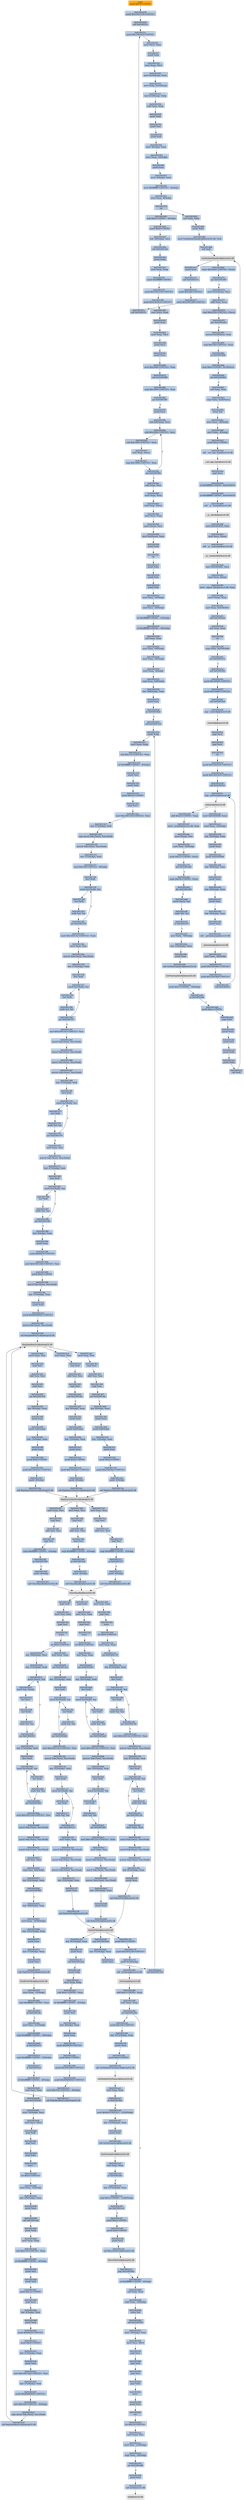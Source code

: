 digraph G {
node[shape=rectangle,style=filled,fillcolor=lightsteelblue,color=lightsteelblue]
bgcolor="transparent"
a0x01001d56pushl_0x70UINT8[label="start\npushl $0x70<UINT8>",color="lightgrey",fillcolor="orange"];
a0x01001d58pushl_0x1001278UINT32[label="0x01001d58\npushl $0x1001278<UINT32>"];
a0x01001d5dcall_0x01001f1c[label="0x01001d5d\ncall 0x01001f1c"];
a0x01001f1cpushl_0x1001fc0UINT32[label="0x01001f1c\npushl $0x1001fc0<UINT32>"];
a0x01001f21movl_fs_0_eax[label="0x01001f21\nmovl %fs:0, %eax"];
a0x01001f27pushl_eax[label="0x01001f27\npushl %eax"];
a0x01001f28movl_esp_fs_0[label="0x01001f28\nmovl %esp, %fs:0"];
a0x01001f2fmovl_0x10esp__eax[label="0x01001f2f\nmovl 0x10(%esp), %eax"];
a0x01001f33movl_ebp_0x10esp_[label="0x01001f33\nmovl %ebp, 0x10(%esp)"];
a0x01001f37leal_0x10esp__ebp[label="0x01001f37\nleal 0x10(%esp), %ebp"];
a0x01001f3bsubl_eax_esp[label="0x01001f3b\nsubl %eax, %esp"];
a0x01001f3dpushl_ebx[label="0x01001f3d\npushl %ebx"];
a0x01001f3epushl_esi[label="0x01001f3e\npushl %esi"];
a0x01001f3fpushl_edi[label="0x01001f3f\npushl %edi"];
a0x01001f40movl__8ebp__eax[label="0x01001f40\nmovl -8(%ebp), %eax"];
a0x01001f43movl_esp__24ebp_[label="0x01001f43\nmovl %esp, -24(%ebp)"];
a0x01001f46pushl_eax[label="0x01001f46\npushl %eax"];
a0x01001f47movl__4ebp__eax[label="0x01001f47\nmovl -4(%ebp), %eax"];
a0x01001f4amovl_0xffffffffUINT32__4ebp_[label="0x01001f4a\nmovl $0xffffffff<UINT32>, -4(%ebp)"];
a0x01001f51movl_eax__8ebp_[label="0x01001f51\nmovl %eax, -8(%ebp)"];
a0x01001f54ret[label="0x01001f54\nret"];
a0x01001d62xorl_ebx_ebx[label="0x01001d62\nxorl %ebx, %ebx"];
a0x01001d64pushl_ebx[label="0x01001d64\npushl %ebx"];
a0x01001d65movl_GetModuleHandleA_kernel32_dll_edi[label="0x01001d65\nmovl GetModuleHandleA@kernel32.dll, %edi"];
a0x01001d6bcall_edi[label="0x01001d6b\ncall %edi"];
GetModuleHandleA_kernel32_dll[label="GetModuleHandleA@kernel32.dll",color="lightgrey",fillcolor="lightgrey"];
a0x01001d6dcmpw_0x5a4dUINT16_eax_[label="0x01001d6d\ncmpw $0x5a4d<UINT16>, (%eax)"];
a0x01001d72jne_0x01001d93[label="0x01001d72\njne 0x01001d93"];
a0x01001d74movl_0x3ceax__ecx[label="0x01001d74\nmovl 0x3c(%eax), %ecx"];
a0x01001d77addl_eax_ecx[label="0x01001d77\naddl %eax, %ecx"];
a0x01001d79cmpl_0x4550UINT32_ecx_[label="0x01001d79\ncmpl $0x4550<UINT32>, (%ecx)"];
a0x01001d7fjne_0x01001d93[label="0x01001d7f\njne 0x01001d93"];
a0x01001d81movzwl_0x18ecx__eax[label="0x01001d81\nmovzwl 0x18(%ecx), %eax"];
a0x01001d85cmpl_0x10bUINT32_eax[label="0x01001d85\ncmpl $0x10b<UINT32>, %eax"];
a0x01001d8aje_0x01001dab[label="0x01001d8a\nje 0x01001dab"];
a0x01001dabcmpl_0xeUINT8_0x74ecx_[label="0x01001dab\ncmpl $0xe<UINT8>, 0x74(%ecx)"];
a0x01001dafjbe_0x01001d93[label="0x01001daf\njbe 0x01001d93"];
a0x01001db1xorl_eax_eax[label="0x01001db1\nxorl %eax, %eax"];
a0x01001db3cmpl_ebx_0xe8ecx_[label="0x01001db3\ncmpl %ebx, 0xe8(%ecx)"];
a0x01001db9setne_al[label="0x01001db9\nsetne %al"];
a0x01001dbcmovl_eax__28ebp_[label="0x01001dbc\nmovl %eax, -28(%ebp)"];
a0x01001dbfmovl_ebx__4ebp_[label="0x01001dbf\nmovl %ebx, -4(%ebp)"];
a0x01001dc2pushl_0x2UINT8[label="0x01001dc2\npushl $0x2<UINT8>"];
a0x01001dc4call___set_app_type_msvcrt_dll[label="0x01001dc4\ncall __set_app_type@msvcrt.dll"];
a__set_app_type_msvcrt_dll[label="__set_app_type@msvcrt.dll",color="lightgrey",fillcolor="lightgrey"];
a0x01001dcapopl_ecx[label="0x01001dca\npopl %ecx"];
a0x01001dcborl_0xffffffffUINT8_0x01003014[label="0x01001dcb\norl $0xffffffff<UINT8>, 0x01003014"];
a0x01001dd2orl_0xffffffffUINT8_0x01003018[label="0x01001dd2\norl $0xffffffff<UINT8>, 0x01003018"];
a0x01001dd9call___p__fmode_msvcrt_dll[label="0x01001dd9\ncall __p__fmode@msvcrt.dll"];
a__p__fmode_msvcrt_dll[label="__p__fmode@msvcrt.dll",color="lightgrey",fillcolor="lightgrey"];
a0x01001ddfmovl_0x01003010_ecx[label="0x01001ddf\nmovl 0x01003010, %ecx"];
a0x01001de5movl_ecx_eax_[label="0x01001de5\nmovl %ecx, (%eax)"];
a0x01001de7call___p__commode_msvcrt_dll[label="0x01001de7\ncall __p__commode@msvcrt.dll"];
a__p__commode_msvcrt_dll[label="__p__commode@msvcrt.dll",color="lightgrey",fillcolor="lightgrey"];
a0x01001dedmovl_0x0100300c_ecx[label="0x01001ded\nmovl 0x0100300c, %ecx"];
a0x01001df3movl_ecx_eax_[label="0x01001df3\nmovl %ecx, (%eax)"];
a0x01001df5movl__adjust_fdiv_msvcrt_dll_eax[label="0x01001df5\nmovl _adjust_fdiv@msvcrt.dll, %eax"];
a0x01001dfamovl_eax__eax[label="0x01001dfa\nmovl (%eax), %eax"];
a0x01001dfcmovl_eax_0x0100301c[label="0x01001dfc\nmovl %eax, 0x0100301c"];
a0x01001e01call_0x01001fe4[label="0x01001e01\ncall 0x01001fe4"];
a0x01001fe4xorl_eax_eax[label="0x01001fe4\nxorl %eax, %eax"];
a0x01001fe6ret[label="0x01001fe6\nret"];
a0x01001e06cmpl_ebx_0x01003000[label="0x01001e06\ncmpl %ebx, 0x01003000"];
a0x01001e0cjne_0x01001e1a[label="0x01001e0c\njne 0x01001e1a"];
a0x01001e1acall_0x01001fd2[label="0x01001e1a\ncall 0x01001fd2"];
a0x01001fd2pushl_0x30000UINT32[label="0x01001fd2\npushl $0x30000<UINT32>"];
a0x01001fd7pushl_0x10000UINT32[label="0x01001fd7\npushl $0x10000<UINT32>"];
a0x01001fdccall_0x01001fe8[label="0x01001fdc\ncall 0x01001fe8"];
a0x01001fe8jmp__controlfp_msvcrt_dll[label="0x01001fe8\njmp _controlfp@msvcrt.dll"];
a_controlfp_msvcrt_dll[label="_controlfp@msvcrt.dll",color="lightgrey",fillcolor="lightgrey"];
a0x01001fe1popl_ecx[label="0x01001fe1\npopl %ecx"];
a0x01001fe2popl_ecx[label="0x01001fe2\npopl %ecx"];
a0x01001fe3ret[label="0x01001fe3\nret"];
a0x01001e1fpushl_0x10010c4UINT32[label="0x01001e1f\npushl $0x10010c4<UINT32>"];
a0x01001e24pushl_0x10010c0UINT32[label="0x01001e24\npushl $0x10010c0<UINT32>"];
a0x01001e29call_0x01001fcc[label="0x01001e29\ncall 0x01001fcc"];
a0x01001fccjmp__initterm_msvcrt_dll[label="0x01001fcc\njmp _initterm@msvcrt.dll"];
a_initterm_msvcrt_dll[label="_initterm@msvcrt.dll",color="lightgrey",fillcolor="lightgrey"];
a0x01001e2emovl_0x01003008_eax[label="0x01001e2e\nmovl 0x01003008, %eax"];
a0x01001e33movl_eax__32ebp_[label="0x01001e33\nmovl %eax, -32(%ebp)"];
a0x01001e36leal__32ebp__eax[label="0x01001e36\nleal -32(%ebp), %eax"];
a0x01001e39pushl_eax[label="0x01001e39\npushl %eax"];
a0x01001e3apushl_0x01003004[label="0x01001e3a\npushl 0x01003004"];
a0x01001e40leal__36ebp__eax[label="0x01001e40\nleal -36(%ebp), %eax"];
a0x01001e43pushl_eax[label="0x01001e43\npushl %eax"];
a0x01001e44leal__40ebp__eax[label="0x01001e44\nleal -40(%ebp), %eax"];
a0x01001e47pushl_eax[label="0x01001e47\npushl %eax"];
a0x01001e48leal__44ebp__eax[label="0x01001e48\nleal -44(%ebp), %eax"];
a0x01001e4bpushl_eax[label="0x01001e4b\npushl %eax"];
a0x01001e4ccall___getmainargs_msvcrt_dll[label="0x01001e4c\ncall __getmainargs@msvcrt.dll"];
a__getmainargs_msvcrt_dll[label="__getmainargs@msvcrt.dll",color="lightgrey",fillcolor="lightgrey"];
a0x01001e52movl_eax__48ebp_[label="0x01001e52\nmovl %eax, -48(%ebp)"];
a0x01001e55pushl_0x10010bcUINT32[label="0x01001e55\npushl $0x10010bc<UINT32>"];
a0x01001e5apushl_0x10010b8UINT32[label="0x01001e5a\npushl $0x10010b8<UINT32>"];
a0x01001e5fcall_0x01001fcc[label="0x01001e5f\ncall 0x01001fcc"];
a0x01001e64addl_0x24UINT8_esp[label="0x01001e64\naddl $0x24<UINT8>, %esp"];
a0x01001e67movl__acmdln_msvcrt_dll_eax[label="0x01001e67\nmovl _acmdln@msvcrt.dll, %eax"];
a0x01001e6cmovl_eax__esi[label="0x01001e6c\nmovl (%eax), %esi"];
a0x01001e6emovl_esi__52ebp_[label="0x01001e6e\nmovl %esi, -52(%ebp)"];
a0x01001e71cmpb_0x22UINT8_esi_[label="0x01001e71\ncmpb $0x22<UINT8>, (%esi)"];
a0x01001e74jne_0x01001eb0[label="0x01001e74\njne 0x01001eb0"];
a0x01001eb0cmpb_0x20UINT8_esi_[label="0x01001eb0\ncmpb $0x20<UINT8>, (%esi)"];
a0x01001eb3jbe_0x01001e8d[label="0x01001eb3\njbe 0x01001e8d"];
a0x01001e8dmovb_esi__al[label="0x01001e8d\nmovb (%esi), %al"];
a0x01001e8fcmpb_bl_al[label="0x01001e8f\ncmpb %bl, %al"];
a0x01001e91je_0x01001e97[label="0x01001e91\nje 0x01001e97"];
a0x01001e97movl_ebx__76ebp_[label="0x01001e97\nmovl %ebx, -76(%ebp)"];
a0x01001e9aleal__120ebp__eax[label="0x01001e9a\nleal -120(%ebp), %eax"];
a0x01001e9dpushl_eax[label="0x01001e9d\npushl %eax"];
a0x01001e9ecall_GetStartupInfoA_kernel32_dll[label="0x01001e9e\ncall GetStartupInfoA@kernel32.dll"];
GetStartupInfoA_kernel32_dll[label="GetStartupInfoA@kernel32.dll",color="lightgrey",fillcolor="lightgrey"];
a0x01001ea4testb_0x1UINT8__76ebp_[label="0x01001ea4\ntestb $0x1<UINT8>, -76(%ebp)"];
a0x01001ea8je_0x01001ebb[label="0x01001ea8\nje 0x01001ebb"];
a0x01001ebbpushl_0xaUINT8[label="0x01001ebb\npushl $0xa<UINT8>"];
a0x01001ebdpopl_eax[label="0x01001ebd\npopl %eax"];
a0x01001ebepushl_eax[label="0x01001ebe\npushl %eax"];
a0x01001ebfpushl_esi[label="0x01001ebf\npushl %esi"];
a0x01001ec0pushl_ebx[label="0x01001ec0\npushl %ebx"];
a0x01001ec1pushl_ebx[label="0x01001ec1\npushl %ebx"];
a0x01001ec2call_edi[label="0x01001ec2\ncall %edi"];
a0x01001ec4pushl_eax[label="0x01001ec4\npushl %eax"];
a0x01001ec5call_0x01001b72[label="0x01001ec5\ncall 0x01001b72"];
a0x01001b72pushl_0x5b8UINT32[label="0x01001b72\npushl $0x5b8<UINT32>"];
a0x01001b77pushl_0x1001268UINT32[label="0x01001b77\npushl $0x1001268<UINT32>"];
a0x01001b7ccall_0x01001f1c[label="0x01001b7c\ncall 0x01001f1c"];
a0x01001b81andl_0x0UINT8__4ebp_[label="0x01001b81\nandl $0x0<UINT8>, -4(%ebp)"];
a0x01001b85pushl_0x0UINT8[label="0x01001b85\npushl $0x0<UINT8>"];
a0x01001b87leal__28ebp__ecx[label="0x01001b87\nleal -28(%ebp), %ecx"];
a0x01001b8acall_0x010015ee[label="0x01001b8a\ncall 0x010015ee"];
a0x010015eepushl_ebp[label="0x010015ee\npushl %ebp"];
a0x010015efmovl_esp_ebp[label="0x010015ef\nmovl %esp, %ebp"];
a0x010015f1pushl_0xffffffffUINT8[label="0x010015f1\npushl $0xffffffff<UINT8>"];
a0x010015f3pushl_0x1001230UINT32[label="0x010015f3\npushl $0x1001230<UINT32>"];
a0x010015f8pushl_0x1001fc0UINT32[label="0x010015f8\npushl $0x1001fc0<UINT32>"];
a0x010015fdmovl_fs_0_eax[label="0x010015fd\nmovl %fs:0, %eax"];
a0x01001603pushl_eax[label="0x01001603\npushl %eax"];
a0x01001604movl_esp_fs_0[label="0x01001604\nmovl %esp, %fs:0"];
a0x0100160bpushl_ecx[label="0x0100160b\npushl %ecx"];
a0x0100160cpushl_ecx[label="0x0100160c\npushl %ecx"];
a0x0100160dmovl_0x29b8UINT32_eax[label="0x0100160d\nmovl $0x29b8<UINT32>, %eax"];
a0x01001612call_0x01001f80[label="0x01001612\ncall 0x01001f80"];
a0x01001f80cmpl_0x1000UINT32_eax[label="0x01001f80\ncmpl $0x1000<UINT32>, %eax"];
a0x01001f85jae_0x01001f95[label="0x01001f85\njae 0x01001f95"];
a0x01001f95pushl_ecx[label="0x01001f95\npushl %ecx"];
a0x01001f96leal_0x8esp__ecx[label="0x01001f96\nleal 0x8(%esp), %ecx"];
a0x01001f9asubl_0x1000UINT32_ecx[label="0x01001f9a\nsubl $0x1000<UINT32>, %ecx"];
a0x01001fa0subl_0x1000UINT32_eax[label="0x01001fa0\nsubl $0x1000<UINT32>, %eax"];
a0x01001fa5testl_eax_ecx_[label="0x01001fa5\ntestl %eax, (%ecx)"];
a0x01001fa7cmpl_0x1000UINT32_eax[label="0x01001fa7\ncmpl $0x1000<UINT32>, %eax"];
a0x01001facjae_0x01001f9a[label="0x01001fac\njae 0x01001f9a"];
a0x01001faesubl_eax_ecx[label="0x01001fae\nsubl %eax, %ecx"];
a0x01001fb0movl_esp_eax[label="0x01001fb0\nmovl %esp, %eax"];
a0x01001fb2testl_eax_ecx_[label="0x01001fb2\ntestl %eax, (%ecx)"];
a0x01001fb4movl_ecx_esp[label="0x01001fb4\nmovl %ecx, %esp"];
a0x01001fb6movl_eax__ecx[label="0x01001fb6\nmovl (%eax), %ecx"];
a0x01001fb8movl_0x4eax__eax[label="0x01001fb8\nmovl 0x4(%eax), %eax"];
a0x01001fbbpushl_eax[label="0x01001fbb\npushl %eax"];
a0x01001fbcret[label="0x01001fbc\nret"];
a0x01001617pushl_ebx[label="0x01001617\npushl %ebx"];
a0x01001618pushl_esi[label="0x01001618\npushl %esi"];
a0x01001619pushl_edi[label="0x01001619\npushl %edi"];
a0x0100161amovl_esp__24ebp_[label="0x0100161a\nmovl %esp, -24(%ebp)"];
a0x0100161dmovl_ecx__28ebp_[label="0x0100161d\nmovl %ecx, -28(%ebp)"];
a0x01001620orl_0xffffffffUINT8__32ebp_[label="0x01001620\norl $0xffffffff<UINT8>, -32(%ebp)"];
a0x01001624orl_0xffffffffUINT8__36ebp_[label="0x01001624\norl $0xffffffff<UINT8>, -36(%ebp)"];
a0x01001628xorl_eax_eax[label="0x01001628\nxorl %eax, %eax"];
a0x0100162amovl_eax__40ebp_[label="0x0100162a\nmovl %eax, -40(%ebp)"];
a0x0100162dmovl_eax__44ebp_[label="0x0100162d\nmovl %eax, -44(%ebp)"];
a0x01001630movl_eax__4ebp_[label="0x01001630\nmovl %eax, -4(%ebp)"];
a0x01001633cmpl_eax_0x8ebp_[label="0x01001633\ncmpl %eax, 0x8(%ebp)"];
a0x01001636leal__308ebp__eax[label="0x01001636\nleal -308(%ebp), %eax"];
a0x0100163cpushl_eax[label="0x0100163c\npushl %eax"];
a0x0100163dje_0x01001820[label="0x0100163d\nje 0x01001820"];
a0x01001820call_0x01001310[label="0x01001820\ncall 0x01001310"];
a0x01001310pushl_ebp[label="0x01001310\npushl %ebp"];
a0x01001311movl_esp_ebp[label="0x01001311\nmovl %esp, %ebp"];
a0x01001313subl_0x110UINT32_esp[label="0x01001313\nsubl $0x110<UINT32>, %esp"];
a0x01001319orl_0xffffffffUINT8__4ebp_[label="0x01001319\norl $0xffffffff<UINT8>, -4(%ebp)"];
a0x0100131dpushl_esi[label="0x0100131d\npushl %esi"];
a0x0100131epushl_edi[label="0x0100131e\npushl %edi"];
a0x0100131fpushl_0x10UINT8[label="0x0100131f\npushl $0x10<UINT8>"];
a0x01001321popl_ecx[label="0x01001321\npopl %ecx"];
a0x01001322movl_0x1001150UINT32_esi[label="0x01001322\nmovl $0x1001150<UINT32>, %esi"];
a0x01001327leal__272ebp__edi[label="0x01001327\nleal -272(%ebp), %edi"];
a0x0100132drepz_movsl_ds_esi__es_edi_[label="0x0100132d\nrepz movsl %ds:(%esi), %es:(%edi)"];
a0x0100132fmovsw_ds_esi__es_edi_[label="0x0100132f\nmovsw %ds:(%esi), %es:(%edi)"];
a0x01001331leal__272ebp__edi[label="0x01001331\nleal -272(%ebp), %edi"];
a0x01001337movl_0x104UINT32__8ebp_[label="0x01001337\nmovl $0x104<UINT32>, -8(%ebp)"];
a0x0100133edecl_edi[label="0x0100133e\ndecl %edi"];
a0x0100133fmovb_0x1edi__al[label="0x0100133f\nmovb 0x1(%edi), %al"];
a0x01001342incl_edi[label="0x01001342\nincl %edi"];
a0x01001343testb_al_al[label="0x01001343\ntestb %al, %al"];
a0x01001345jne_0x0100133f[label="0x01001345\njne 0x0100133f"];
a0x01001347movl_0x100114cUINT32_eax[label="0x01001347\nmovl $0x100114c<UINT32>, %eax"];
a0x0100134cmovl_eax_esi[label="0x0100134c\nmovl %eax, %esi"];
a0x0100134emovsw_ds_esi__es_edi_[label="0x0100134e\nmovsw %ds:(%esi), %es:(%edi)"];
a0x01001350leal__272ebp__edi[label="0x01001350\nleal -272(%ebp), %edi"];
a0x01001356decl_edi[label="0x01001356\ndecl %edi"];
a0x01001357movb_0x1edi__cl[label="0x01001357\nmovb 0x1(%edi), %cl"];
a0x0100135aincl_edi[label="0x0100135a\nincl %edi"];
a0x0100135btestb_cl_cl[label="0x0100135b\ntestb %cl, %cl"];
a0x0100135djne_0x01001357[label="0x0100135d\njne 0x01001357"];
a0x0100135fmovl_0x100119cUINT32_esi[label="0x0100135f\nmovl $0x100119c<UINT32>, %esi"];
a0x01001364movsl_ds_esi__es_edi_[label="0x01001364\nmovsl %ds:(%esi), %es:(%edi)"];
a0x01001365movsl_ds_esi__es_edi_[label="0x01001365\nmovsl %ds:(%esi), %es:(%edi)"];
a0x01001366movsl_ds_esi__es_edi_[label="0x01001366\nmovsl %ds:(%esi), %es:(%edi)"];
a0x01001367movsw_ds_esi__es_edi_[label="0x01001367\nmovsw %ds:(%esi), %es:(%edi)"];
a0x01001369leal__272ebp__edi[label="0x01001369\nleal -272(%ebp), %edi"];
a0x0100136fdecl_edi[label="0x0100136f\ndecl %edi"];
a0x01001370movb_0x1edi__cl[label="0x01001370\nmovb 0x1(%edi), %cl"];
a0x01001373incl_edi[label="0x01001373\nincl %edi"];
a0x01001374testb_cl_cl[label="0x01001374\ntestb %cl, %cl"];
a0x01001376jne_0x01001370[label="0x01001376\njne 0x01001370"];
a0x01001378movl_eax_esi[label="0x01001378\nmovl %eax, %esi"];
a0x0100137amovsw_ds_esi__es_edi_[label="0x0100137a\nmovsw %ds:(%esi), %es:(%edi)"];
a0x0100137cleal__272ebp__edi[label="0x0100137c\nleal -272(%ebp), %edi"];
a0x01001382decl_edi[label="0x01001382\ndecl %edi"];
a0x01001383movb_0x1edi__al[label="0x01001383\nmovb 0x1(%edi), %al"];
a0x01001386incl_edi[label="0x01001386\nincl %edi"];
a0x01001387testb_al_al[label="0x01001387\ntestb %al, %al"];
a0x01001389jne_0x01001383[label="0x01001389\njne 0x01001383"];
a0x0100138bleal__4ebp__eax[label="0x0100138b\nleal -4(%ebp), %eax"];
a0x0100138epushl_eax[label="0x0100138e\npushl %eax"];
a0x0100138fpushl_0xf003fUINT32[label="0x0100138f\npushl $0xf003f<UINT32>"];
a0x01001394movl_0x1001194UINT32_esi[label="0x01001394\nmovl $0x1001194<UINT32>, %esi"];
a0x01001399pushl_0x0UINT8[label="0x01001399\npushl $0x0<UINT8>"];
a0x0100139bmovsl_ds_esi__es_edi_[label="0x0100139b\nmovsl %ds:(%esi), %es:(%edi)"];
a0x0100139cleal__272ebp__eax[label="0x0100139c\nleal -272(%ebp), %eax"];
a0x010013a2pushl_eax[label="0x010013a2\npushl %eax"];
a0x010013a3pushl_0x80000002UINT32[label="0x010013a3\npushl $0x80000002<UINT32>"];
a0x010013a8movsl_ds_esi__es_edi_[label="0x010013a8\nmovsl %ds:(%esi), %es:(%edi)"];
a0x010013a9call_RegOpenKeyExA_advapi32_dll[label="0x010013a9\ncall RegOpenKeyExA@advapi32.dll"];
RegOpenKeyExA_advapi32_dll[label="RegOpenKeyExA@advapi32.dll",color="lightgrey",fillcolor="lightgrey"];
a0x010013afmovl_eax_esi[label="0x010013af\nmovl %eax, %esi"];
a0x010013b1negl_esi[label="0x010013b1\nnegl %esi"];
a0x010013b3sbbl_esi_esi[label="0x010013b3\nsbbl %esi, %esi"];
a0x010013b5negl_esi[label="0x010013b5\nnegl %esi"];
a0x010013b7jne_0x010013dc[label="0x010013b7\njne 0x010013dc"];
a0x010013b9leal__8ebp__eax[label="0x010013b9\nleal -8(%ebp), %eax"];
a0x010013bcpushl_eax[label="0x010013bc\npushl %eax"];
a0x010013bdpushl_0x8ebp_[label="0x010013bd\npushl 0x8(%ebp)"];
a0x010013c0leal__12ebp__eax[label="0x010013c0\nleal -12(%ebp), %eax"];
a0x010013c3pushl_eax[label="0x010013c3\npushl %eax"];
a0x010013c4pushl_0x0UINT8[label="0x010013c4\npushl $0x0<UINT8>"];
a0x010013c6pushl_0x10010ecUINT32[label="0x010013c6\npushl $0x10010ec<UINT32>"];
a0x010013cbpushl__4ebp_[label="0x010013cb\npushl -4(%ebp)"];
a0x010013cecall_RegQueryValueExA_advapi32_dll[label="0x010013ce\ncall RegQueryValueExA@advapi32.dll"];
RegQueryValueExA_advapi32_dll[label="RegQueryValueExA@advapi32.dll",color="lightgrey",fillcolor="lightgrey"];
a0x010013d4movl_eax_esi[label="0x010013d4\nmovl %eax, %esi"];
a0x010013d6negl_esi[label="0x010013d6\nnegl %esi"];
a0x010013d8sbbl_esi_esi[label="0x010013d8\nsbbl %esi, %esi"];
a0x010013danegl_esi[label="0x010013da\nnegl %esi"];
a0x010013dccmpl_0xffffffffUINT8__4ebp_[label="0x010013dc\ncmpl $0xffffffff<UINT8>, -4(%ebp)"];
a0x010013e0je_0x010013eb[label="0x010013e0\nje 0x010013eb"];
a0x010013e2pushl__4ebp_[label="0x010013e2\npushl -4(%ebp)"];
a0x010013e5call_CloseHandle_kernel32_dll[label="0x010013e5\ncall CloseHandle@kernel32.dll"];
CloseHandle_kernel32_dll[label="CloseHandle@kernel32.dll",color="lightgrey",fillcolor="lightgrey"];
a0x010013ebpopl_edi[label="0x010013eb\npopl %edi"];
a0x010013ecmovl_esi_eax[label="0x010013ec\nmovl %esi, %eax"];
a0x010013eepopl_esi[label="0x010013ee\npopl %esi"];
a0x010013efleave_[label="0x010013ef\nleave "];
a0x010013f0ret_0x4UINT16[label="0x010013f0\nret $0x4<UINT16>"];
a0x01001825leal__308ebp__ecx[label="0x01001825\nleal -308(%ebp), %ecx"];
a0x0100182bleal__572ebp__edx[label="0x0100182b\nleal -572(%ebp), %edx"];
a0x01001831movb_ecx__al[label="0x01001831\nmovb (%ecx), %al"];
a0x01001833movb_al_edx_[label="0x01001833\nmovb %al, (%edx)"];
a0x01001835incl_ecx[label="0x01001835\nincl %ecx"];
a0x01001836incl_edx[label="0x01001836\nincl %edx"];
a0x01001837testb_al_al[label="0x01001837\ntestb %al, %al"];
a0x01001839jne_0x01001831[label="0x01001839\njne 0x01001831"];
a0x0100183bleal__572ebp__edi[label="0x0100183b\nleal -572(%ebp), %edi"];
a0x01001841decl_edi[label="0x01001841\ndecl %edi"];
a0x01001842movb_0x1edi__al[label="0x01001842\nmovb 0x1(%edi), %al"];
a0x01001845incl_edi[label="0x01001845\nincl %edi"];
a0x01001846testb_al_al[label="0x01001846\ntestb %al, %al"];
a0x01001848jne_0x01001842[label="0x01001848\njne 0x01001842"];
a0x0100184amovl_0x1001218UINT32_esi[label="0x0100184a\nmovl $0x1001218<UINT32>, %esi"];
a0x0100184fmovsl_ds_esi__es_edi_[label="0x0100184f\nmovsl %ds:(%esi), %es:(%edi)"];
a0x01001850movsl_ds_esi__es_edi_[label="0x01001850\nmovsl %ds:(%esi), %es:(%edi)"];
a0x01001851movsb_ds_esi__es_edi_[label="0x01001851\nmovsb %ds:(%esi), %es:(%edi)"];
a0x01001852xorl_esi_esi[label="0x01001852\nxorl %esi, %esi"];
a0x01001854cmpl_esi_0x8ebp_[label="0x01001854\ncmpl %esi, 0x8(%ebp)"];
a0x01001857leal__832ebp__eax[label="0x01001857\nleal -832(%ebp), %eax"];
a0x0100185djne_0x01001865[label="0x0100185d\njne 0x01001865"];
a0x0100185fleal__308ebp__eax[label="0x0100185f\nleal -308(%ebp), %eax"];
a0x01001865movl_eax__1936ebp_[label="0x01001865\nmovl %eax, -1936(%ebp)"];
a0x0100186bleal__1412ebp__eax[label="0x0100186b\nleal -1412(%ebp), %eax"];
a0x01001871pushl_eax[label="0x01001871\npushl %eax"];
a0x01001872leal__572ebp__eax[label="0x01001872\nleal -572(%ebp), %eax"];
a0x01001878pushl_eax[label="0x01001878\npushl %eax"];
a0x01001879call_FindFirstFileA_kernel32_dll[label="0x01001879\ncall FindFirstFileA@kernel32.dll"];
FindFirstFileA_kernel32_dll[label="FindFirstFileA@kernel32.dll",color="lightgrey",fillcolor="lightgrey"];
a0x0100187fmovl_eax__32ebp_[label="0x0100187f\nmovl %eax, -32(%ebp)"];
a0x01001882cmpl_0xffffffffUINT8_eax[label="0x01001882\ncmpl $0xffffffff<UINT8>, %eax"];
a0x01001885je_0x01001afe[label="0x01001885\nje 0x01001afe"];
a0x01001afemovl_esi__312ebp_[label="0x01001afe\nmovl %esi, -312(%ebp)"];
a0x01001b04cmpl_0xffffffffUINT8__36ebp_[label="0x01001b04\ncmpl $0xffffffff<UINT8>, -36(%ebp)"];
a0x01001b08je_0x01001b13[label="0x01001b08\nje 0x01001b13"];
a0x01001b13cmpl_0xffffffffUINT8__32ebp_[label="0x01001b13\ncmpl $0xffffffff<UINT8>, -32(%ebp)"];
a0x01001b17je_0x01001b22[label="0x01001b17\nje 0x01001b22"];
a0x01001b22orl_0xffffffffUINT8__4ebp_[label="0x01001b22\norl $0xffffffff<UINT8>, -4(%ebp)"];
a0x01001b26movl_esi_eax[label="0x01001b26\nmovl %esi, %eax"];
a0x01001b28jmp_0x01001b61[label="0x01001b28\njmp 0x01001b61"];
a0x01001b61movl__16ebp__ecx[label="0x01001b61\nmovl -16(%ebp), %ecx"];
a0x01001b64movl_ecx_fs_0[label="0x01001b64\nmovl %ecx, %fs:0"];
a0x01001b6bpopl_edi[label="0x01001b6b\npopl %edi"];
a0x01001b6cpopl_esi[label="0x01001b6c\npopl %esi"];
a0x01001b6dpopl_ebx[label="0x01001b6d\npopl %ebx"];
a0x01001b6eleave_[label="0x01001b6e\nleave "];
a0x01001b6fret_0x4UINT16[label="0x01001b6f\nret $0x4<UINT16>"];
a0x01001b8fmovl_eax__32ebp_[label="0x01001b8f\nmovl %eax, -32(%ebp)"];
a0x01001b92leal__292ebp__eax[label="0x01001b92\nleal -292(%ebp), %eax"];
a0x01001b98pushl_eax[label="0x01001b98\npushl %eax"];
a0x01001b99call_0x010014a8[label="0x01001b99\ncall 0x010014a8"];
a0x010014a8pushl_ebp[label="0x010014a8\npushl %ebp"];
a0x010014a9movl_esp_ebp[label="0x010014a9\nmovl %esp, %ebp"];
a0x010014absubl_0x110UINT32_esp[label="0x010014ab\nsubl $0x110<UINT32>, %esp"];
a0x010014b1orl_0xffffffffUINT8__4ebp_[label="0x010014b1\norl $0xffffffff<UINT8>, -4(%ebp)"];
a0x010014b5pushl_esi[label="0x010014b5\npushl %esi"];
a0x010014b6pushl_edi[label="0x010014b6\npushl %edi"];
a0x010014b7pushl_0x12UINT8[label="0x010014b7\npushl $0x12<UINT8>"];
a0x010014b9popl_ecx[label="0x010014b9\npopl %ecx"];
a0x010014baleal__4ebp__eax[label="0x010014ba\nleal -4(%ebp), %eax"];
a0x010014bdpushl_eax[label="0x010014bd\npushl %eax"];
a0x010014bepushl_0xf003fUINT32[label="0x010014be\npushl $0xf003f<UINT32>"];
a0x010014c3pushl_0x0UINT8[label="0x010014c3\npushl $0x0<UINT8>"];
a0x010014c5leal__272ebp__eax[label="0x010014c5\nleal -272(%ebp), %eax"];
a0x010014cbpushl_eax[label="0x010014cb\npushl %eax"];
a0x010014ccmovl_0x10011b0UINT32_esi[label="0x010014cc\nmovl $0x10011b0<UINT32>, %esi"];
a0x010014d1leal__272ebp__edi[label="0x010014d1\nleal -272(%ebp), %edi"];
a0x010014d7pushl_0x80000002UINT32[label="0x010014d7\npushl $0x80000002<UINT32>"];
a0x010014dcmovl_0x104UINT32__8ebp_[label="0x010014dc\nmovl $0x104<UINT32>, -8(%ebp)"];
a0x010014e3repz_movsl_ds_esi__es_edi_[label="0x010014e3\nrepz movsl %ds:(%esi), %es:(%edi)"];
a0x010014e5call_RegOpenKeyExA_advapi32_dll[label="0x010014e5\ncall RegOpenKeyExA@advapi32.dll"];
a0x010014ebmovl_eax_esi[label="0x010014eb\nmovl %eax, %esi"];
a0x010014ednegl_esi[label="0x010014ed\nnegl %esi"];
a0x010014efsbbl_esi_esi[label="0x010014ef\nsbbl %esi, %esi"];
a0x010014f1negl_esi[label="0x010014f1\nnegl %esi"];
a0x010014f3jne_0x01001518[label="0x010014f3\njne 0x01001518"];
a0x010014f5leal__8ebp__eax[label="0x010014f5\nleal -8(%ebp), %eax"];
a0x010014f8pushl_eax[label="0x010014f8\npushl %eax"];
a0x010014f9pushl_0x8ebp_[label="0x010014f9\npushl 0x8(%ebp)"];
a0x010014fcleal__12ebp__eax[label="0x010014fc\nleal -12(%ebp), %eax"];
a0x010014ffpushl_eax[label="0x010014ff\npushl %eax"];
a0x01001500pushl_0x0UINT8[label="0x01001500\npushl $0x0<UINT8>"];
a0x01001502pushl_0x10010ecUINT32[label="0x01001502\npushl $0x10010ec<UINT32>"];
a0x01001507pushl__4ebp_[label="0x01001507\npushl -4(%ebp)"];
a0x0100150acall_RegQueryValueExA_advapi32_dll[label="0x0100150a\ncall RegQueryValueExA@advapi32.dll"];
a0x01001510movl_eax_esi[label="0x01001510\nmovl %eax, %esi"];
a0x01001512negl_esi[label="0x01001512\nnegl %esi"];
a0x01001514sbbl_esi_esi[label="0x01001514\nsbbl %esi, %esi"];
a0x01001516negl_esi[label="0x01001516\nnegl %esi"];
a0x01001518cmpl_0xffffffffUINT8__4ebp_[label="0x01001518\ncmpl $0xffffffff<UINT8>, -4(%ebp)"];
a0x0100151cje_0x01001527[label="0x0100151c\nje 0x01001527"];
a0x0100151epushl__4ebp_[label="0x0100151e\npushl -4(%ebp)"];
a0x01001521call_CloseHandle_kernel32_dll[label="0x01001521\ncall CloseHandle@kernel32.dll"];
a0x01001527popl_edi[label="0x01001527\npopl %edi"];
a0x01001528movl_esi_eax[label="0x01001528\nmovl %esi, %eax"];
a0x0100152apopl_esi[label="0x0100152a\npopl %esi"];
a0x0100152bleave_[label="0x0100152b\nleave "];
a0x0100152cret_0x4UINT16[label="0x0100152c\nret $0x4<UINT16>"];
a0x01001b9etestl_eax_eax[label="0x01001b9e\ntestl %eax, %eax"];
a0x01001ba0jne_0x01001be1[label="0x01001ba0\njne 0x01001be1"];
a0x01001ba2leal__292ebp__edi[label="0x01001ba2\nleal -292(%ebp), %edi"];
a0x01001ba8decl_edi[label="0x01001ba8\ndecl %edi"];
a0x01001ba9movb_0x1edi__al[label="0x01001ba9\nmovb 0x1(%edi), %al"];
a0x01001bacincl_edi[label="0x01001bac\nincl %edi"];
a0x01001badtestb_al_al[label="0x01001bad\ntestb %al, %al"];
a0x01001bafjne_0x01001ba9[label="0x01001baf\njne 0x01001ba9"];
a0x01001bb1movl_0x100114cUINT32_esi[label="0x01001bb1\nmovl $0x100114c<UINT32>, %esi"];
a0x01001bb6movsw_ds_esi__es_edi_[label="0x01001bb6\nmovsw %ds:(%esi), %es:(%edi)"];
a0x01001bb8leal__292ebp__edi[label="0x01001bb8\nleal -292(%ebp), %edi"];
a0x01001bbedecl_edi[label="0x01001bbe\ndecl %edi"];
a0x01001bbfmovb_0x1edi__al[label="0x01001bbf\nmovb 0x1(%edi), %al"];
a0x01001bc2incl_edi[label="0x01001bc2\nincl %edi"];
a0x01001bc3testb_al_al[label="0x01001bc3\ntestb %al, %al"];
a0x01001bc5jne_0x01001bbf[label="0x01001bc5\njne 0x01001bbf"];
a0x01001bc7movl_0x100125cUINT32_ebx[label="0x01001bc7\nmovl $0x100125c<UINT32>, %ebx"];
a0x01001bccmovl_ebx_esi[label="0x01001bcc\nmovl %ebx, %esi"];
a0x01001bcemovsl_ds_esi__es_edi_[label="0x01001bce\nmovsl %ds:(%esi), %es:(%edi)"];
a0x01001bcfmovsl_ds_esi__es_edi_[label="0x01001bcf\nmovsl %ds:(%esi), %es:(%edi)"];
a0x01001bd0movsw_ds_esi__es_edi_[label="0x01001bd0\nmovsw %ds:(%esi), %es:(%edi)"];
a0x01001bd2leal__292ebp__eax[label="0x01001bd2\nleal -292(%ebp), %eax"];
a0x01001bd8pushl_eax[label="0x01001bd8\npushl %eax"];
a0x01001bd9call_DeleteFileA_kernel32_dll[label="0x01001bd9\ncall DeleteFileA@kernel32.dll"];
DeleteFileA_kernel32_dll[label="DeleteFileA@kernel32.dll",color="lightgrey",fillcolor="lightgrey"];
a0x01001bdfjmp_0x01001be6[label="0x01001bdf\njmp 0x01001be6"];
a0x01001be6leal__552ebp__eax[label="0x01001be6\nleal -552(%ebp), %eax"];
a0x01001becpushl_eax[label="0x01001bec\npushl %eax"];
a0x01001bedcall_0x01001310[label="0x01001bed\ncall 0x01001310"];
a0x01001bf2testl_eax_eax[label="0x01001bf2\ntestl %eax, %eax"];
a0x01001bf4jne_0x01001c2e[label="0x01001bf4\njne 0x01001c2e"];
a0x01001bf6leal__552ebp__edi[label="0x01001bf6\nleal -552(%ebp), %edi"];
a0x01001bfcdecl_edi[label="0x01001bfc\ndecl %edi"];
a0x01001bfdmovb_0x1edi__al[label="0x01001bfd\nmovb 0x1(%edi), %al"];
a0x01001c00incl_edi[label="0x01001c00\nincl %edi"];
a0x01001c01testb_al_al[label="0x01001c01\ntestb %al, %al"];
a0x01001c03jne_0x01001bfd[label="0x01001c03\njne 0x01001bfd"];
a0x01001c05movl_0x100114cUINT32_esi[label="0x01001c05\nmovl $0x100114c<UINT32>, %esi"];
a0x01001c0amovsw_ds_esi__es_edi_[label="0x01001c0a\nmovsw %ds:(%esi), %es:(%edi)"];
a0x01001c0cleal__552ebp__edi[label="0x01001c0c\nleal -552(%ebp), %edi"];
a0x01001c12decl_edi[label="0x01001c12\ndecl %edi"];
a0x01001c13movb_0x1edi__al[label="0x01001c13\nmovb 0x1(%edi), %al"];
a0x01001c16incl_edi[label="0x01001c16\nincl %edi"];
a0x01001c17testb_al_al[label="0x01001c17\ntestb %al, %al"];
a0x01001c19jne_0x01001c13[label="0x01001c19\njne 0x01001c13"];
a0x01001c1bmovl_ebx_esi[label="0x01001c1b\nmovl %ebx, %esi"];
a0x01001c1dmovsl_ds_esi__es_edi_[label="0x01001c1d\nmovsl %ds:(%esi), %es:(%edi)"];
a0x01001c1emovsl_ds_esi__es_edi_[label="0x01001c1e\nmovsl %ds:(%esi), %es:(%edi)"];
a0x01001c1fmovsw_ds_esi__es_edi_[label="0x01001c1f\nmovsw %ds:(%esi), %es:(%edi)"];
a0x01001c21leal__552ebp__eax[label="0x01001c21\nleal -552(%ebp), %eax"];
a0x01001c27pushl_eax[label="0x01001c27\npushl %eax"];
a0x01001c28call_DeleteFileA_kernel32_dll[label="0x01001c28\ncall DeleteFileA@kernel32.dll"];
a0x01001c2eleal__812ebp__eax[label="0x01001c2e\nleal -812(%ebp), %eax"];
a0x01001c34pushl_eax[label="0x01001c34\npushl %eax"];
a0x01001c35call_0x010012a0[label="0x01001c35\ncall 0x010012a0"];
a0x010012a0pushl_ebp[label="0x010012a0\npushl %ebp"];
a0x010012a1movl_esp_ebp[label="0x010012a1\nmovl %esp, %ebp"];
a0x010012a3subl_0xcUINT8_esp[label="0x010012a3\nsubl $0xc<UINT8>, %esp"];
a0x010012a6orl_0xffffffffUINT8__4ebp_[label="0x010012a6\norl $0xffffffff<UINT8>, -4(%ebp)"];
a0x010012aapushl_esi[label="0x010012aa\npushl %esi"];
a0x010012ableal__4ebp__eax[label="0x010012ab\nleal -4(%ebp), %eax"];
a0x010012aepushl_eax[label="0x010012ae\npushl %eax"];
a0x010012afpushl_0xf003fUINT32[label="0x010012af\npushl $0xf003f<UINT32>"];
a0x010012b4pushl_0x0UINT8[label="0x010012b4\npushl $0x0<UINT8>"];
a0x010012b6pushl_0x10010f8UINT32[label="0x010012b6\npushl $0x10010f8<UINT32>"];
a0x010012bbpushl_0x80000002UINT32[label="0x010012bb\npushl $0x80000002<UINT32>"];
a0x010012c0movl_0x104UINT32__8ebp_[label="0x010012c0\nmovl $0x104<UINT32>, -8(%ebp)"];
a0x010012c7call_RegOpenKeyExA_advapi32_dll[label="0x010012c7\ncall RegOpenKeyExA@advapi32.dll"];
a0x010012cdmovl_eax_esi[label="0x010012cd\nmovl %eax, %esi"];
a0x010012cfnegl_esi[label="0x010012cf\nnegl %esi"];
a0x010012d1sbbl_esi_esi[label="0x010012d1\nsbbl %esi, %esi"];
a0x010012d3negl_esi[label="0x010012d3\nnegl %esi"];
a0x010012d5jne_0x010012fa[label="0x010012d5\njne 0x010012fa"];
a0x010012d7leal__8ebp__eax[label="0x010012d7\nleal -8(%ebp), %eax"];
a0x010012dapushl_eax[label="0x010012da\npushl %eax"];
a0x010012dbpushl_0x8ebp_[label="0x010012db\npushl 0x8(%ebp)"];
a0x010012deleal__12ebp__eax[label="0x010012de\nleal -12(%ebp), %eax"];
a0x010012e1pushl_eax[label="0x010012e1\npushl %eax"];
a0x010012e2pushl_0x0UINT8[label="0x010012e2\npushl $0x0<UINT8>"];
a0x010012e4pushl_0x10010ecUINT32[label="0x010012e4\npushl $0x10010ec<UINT32>"];
a0x010012e9pushl__4ebp_[label="0x010012e9\npushl -4(%ebp)"];
a0x010012eccall_RegQueryValueExA_advapi32_dll[label="0x010012ec\ncall RegQueryValueExA@advapi32.dll"];
a0x010012f2movl_eax_esi[label="0x010012f2\nmovl %eax, %esi"];
a0x010012f4negl_esi[label="0x010012f4\nnegl %esi"];
a0x010012f6sbbl_esi_esi[label="0x010012f6\nsbbl %esi, %esi"];
a0x010012f8negl_esi[label="0x010012f8\nnegl %esi"];
a0x010012facmpl_0xffffffffUINT8__4ebp_[label="0x010012fa\ncmpl $0xffffffff<UINT8>, -4(%ebp)"];
a0x010012feje_0x01001309[label="0x010012fe\nje 0x01001309"];
a0x01001300pushl__4ebp_[label="0x01001300\npushl -4(%ebp)"];
a0x01001303call_CloseHandle_kernel32_dll[label="0x01001303\ncall CloseHandle@kernel32.dll"];
a0x01001309movl_esi_eax[label="0x01001309\nmovl %esi, %eax"];
a0x0100130bpopl_esi[label="0x0100130b\npopl %esi"];
a0x0100130cleave_[label="0x0100130c\nleave "];
a0x0100130dret_0x4UINT16[label="0x0100130d\nret $0x4<UINT16>"];
a0x01001c3atestl_eax_eax[label="0x01001c3a\ntestl %eax, %eax"];
a0x01001c3cjne_0x01001c76[label="0x01001c3c\njne 0x01001c76"];
a0x01001c3eleal__812ebp__edi[label="0x01001c3e\nleal -812(%ebp), %edi"];
a0x01001c44decl_edi[label="0x01001c44\ndecl %edi"];
a0x01001c45movb_0x1edi__al[label="0x01001c45\nmovb 0x1(%edi), %al"];
a0x01001c48incl_edi[label="0x01001c48\nincl %edi"];
a0x01001c49testb_al_al[label="0x01001c49\ntestb %al, %al"];
a0x01001c4bjne_0x01001c45[label="0x01001c4b\njne 0x01001c45"];
a0x01001c4dmovl_0x100114cUINT32_esi[label="0x01001c4d\nmovl $0x100114c<UINT32>, %esi"];
a0x01001c52movsw_ds_esi__es_edi_[label="0x01001c52\nmovsw %ds:(%esi), %es:(%edi)"];
a0x01001c54leal__812ebp__edi[label="0x01001c54\nleal -812(%ebp), %edi"];
a0x01001c5adecl_edi[label="0x01001c5a\ndecl %edi"];
a0x01001c5bmovb_0x1edi__al[label="0x01001c5b\nmovb 0x1(%edi), %al"];
a0x01001c5eincl_edi[label="0x01001c5e\nincl %edi"];
a0x01001c5ftestb_al_al[label="0x01001c5f\ntestb %al, %al"];
a0x01001c61jne_0x01001c5b[label="0x01001c61\njne 0x01001c5b"];
a0x01001c63movl_ebx_esi[label="0x01001c63\nmovl %ebx, %esi"];
a0x01001c65movsl_ds_esi__es_edi_[label="0x01001c65\nmovsl %ds:(%esi), %es:(%edi)"];
a0x01001c66movsl_ds_esi__es_edi_[label="0x01001c66\nmovsl %ds:(%esi), %es:(%edi)"];
a0x01001c67movsw_ds_esi__es_edi_[label="0x01001c67\nmovsw %ds:(%esi), %es:(%edi)"];
a0x01001c69leal__812ebp__eax[label="0x01001c69\nleal -812(%ebp), %eax"];
a0x01001c6fpushl_eax[label="0x01001c6f\npushl %eax"];
a0x01001c70call_DeleteFileA_kernel32_dll[label="0x01001c70\ncall DeleteFileA@kernel32.dll"];
a0x01001c76pushl_0x3UINT8[label="0x01001c76\npushl $0x3<UINT8>"];
a0x01001c78pushl_0x1001258UINT32[label="0x01001c78\npushl $0x1001258<UINT32>"];
a0x01001c7dpushl_0x10ebp_[label="0x01001c7d\npushl 0x10(%ebp)"];
a0x01001c80call__strnicmp_msvcrt_dll[label="0x01001c80\ncall _strnicmp@msvcrt.dll"];
a_strnicmp_msvcrt_dll[label="_strnicmp@msvcrt.dll",color="lightgrey",fillcolor="lightgrey"];
a0x01001c86addl_0xcUINT8_esp[label="0x01001c86\naddl $0xc<UINT8>, %esp"];
a0x01001c89testl_eax_eax[label="0x01001c89\ntestl %eax, %eax"];
a0x01001c8bjne_0x01001d42[label="0x01001c8b\njne 0x01001d42"];
a0x01001c91pushl_0x104UINT32[label="0x01001c91\npushl $0x104<UINT32>"];
a0x01001d42orl_0xffffffffUINT8__4ebp_[label="0x01001d42\norl $0xffffffff<UINT8>, -4(%ebp)"];
a0x01001d46xorl_eax_eax[label="0x01001d46\nxorl %eax, %eax"];
a0x01001d48cmpl_eax__32ebp_[label="0x01001d48\ncmpl %eax, -32(%ebp)"];
a0x01001d4bsetne_al[label="0x01001d4b\nsetne %al"];
a0x01001d4ecall_0x01001f55[label="0x01001d4e\ncall 0x01001f55"];
a0x01001f55movl__16ebp__ecx[label="0x01001f55\nmovl -16(%ebp), %ecx"];
a0x01001f58movl_ecx_fs_0[label="0x01001f58\nmovl %ecx, %fs:0"];
a0x01001f5fpopl_ecx[label="0x01001f5f\npopl %ecx"];
a0x01001f60popl_edi[label="0x01001f60\npopl %edi"];
a0x01001f61popl_esi[label="0x01001f61\npopl %esi"];
a0x01001f62popl_ebx[label="0x01001f62\npopl %ebx"];
a0x01001f63leave_[label="0x01001f63\nleave "];
a0x01001f64pushl_ecx[label="0x01001f64\npushl %ecx"];
a0x01001f65ret[label="0x01001f65\nret"];
a0x01001d53ret_0x10UINT16[label="0x01001d53\nret $0x10<UINT16>"];
a0x01001ecamovl_eax_esi[label="0x01001eca\nmovl %eax, %esi"];
a0x01001eccmovl_esi__124ebp_[label="0x01001ecc\nmovl %esi, -124(%ebp)"];
a0x01001ecfcmpl_ebx__28ebp_[label="0x01001ecf\ncmpl %ebx, -28(%ebp)"];
a0x01001ed2jne_0x01001edb[label="0x01001ed2\njne 0x01001edb"];
a0x01001ed4pushl_esi[label="0x01001ed4\npushl %esi"];
a0x01001ed5call_exit_msvcrt_dll[label="0x01001ed5\ncall exit@msvcrt.dll"];
exit_msvcrt_dll[label="exit@msvcrt.dll",color="lightgrey",fillcolor="lightgrey"];
a0x01001c96leal__1072ebp__eax[label="0x01001c96\nleal -1072(%ebp), %eax"];
a0x01001c9cpushl_eax[label="0x01001c9c\npushl %eax"];
a0x01001c9dpushl_0x0UINT8[label="0x01001c9d\npushl $0x0<UINT8>"];
a0x01001c9fcall_GetModuleFileNameA_kernel32_dll[label="0x01001c9f\ncall GetModuleFileNameA@kernel32.dll"];
GetModuleFileNameA_kernel32_dll[label="GetModuleFileNameA@kernel32.dll",color="lightgrey",fillcolor="lightgrey"];
a0x01001ca5testl_eax_eax[label="0x01001ca5\ntestl %eax, %eax"];
a0x01001ca7je_0x01001d42[label="0x01001ca7\nje 0x01001d42"];
a0x01001cadmovl_0x94UINT32__1220ebp_[label="0x01001cad\nmovl $0x94<UINT32>, -1220(%ebp)"];
a0x01001cb7leal__1220ebp__eax[label="0x01001cb7\nleal -1220(%ebp), %eax"];
a0x01001cbdpushl_eax[label="0x01001cbd\npushl %eax"];
a0x01001cbecall_GetVersionExA_kernel32_dll[label="0x01001cbe\ncall GetVersionExA@kernel32.dll"];
GetVersionExA_kernel32_dll[label="GetVersionExA@kernel32.dll",color="lightgrey",fillcolor="lightgrey"];
a0x01001cc4testl_eax_eax[label="0x01001cc4\ntestl %eax, %eax"];
a0x01001cc6je_0x01001d42[label="0x01001cc6\nje 0x01001d42"];
a0x01001cc8leal__1072ebp__eax[label="0x01001cc8\nleal -1072(%ebp), %eax"];
a0x01001ccecmpl_0x2UINT8__1204ebp_[label="0x01001cce\ncmpl $0x2<UINT8>, -1204(%ebp)"];
a0x01001cd5jne_0x01001ce4[label="0x01001cd5\njne 0x01001ce4"];
a0x01001cd7pushl_0x4UINT8[label="0x01001cd7\npushl $0x4<UINT8>"];
a0x01001cd9pushl_0x0UINT8[label="0x01001cd9\npushl $0x0<UINT8>"];
a0x01001cdbpushl_eax[label="0x01001cdb\npushl %eax"];
a0x01001cdccall_MoveFileExA_kernel32_dll[label="0x01001cdc\ncall MoveFileExA@kernel32.dll"];
MoveFileExA_kernel32_dll[label="MoveFileExA@kernel32.dll",color="lightgrey",fillcolor="lightgrey"];
a0x01001ce2jmp_0x01001d42[label="0x01001ce2\njmp 0x01001d42"];
a0x01001d56pushl_0x70UINT8 -> a0x01001d58pushl_0x1001278UINT32 [color="#000000"];
a0x01001d58pushl_0x1001278UINT32 -> a0x01001d5dcall_0x01001f1c [color="#000000"];
a0x01001d5dcall_0x01001f1c -> a0x01001f1cpushl_0x1001fc0UINT32 [color="#000000"];
a0x01001f1cpushl_0x1001fc0UINT32 -> a0x01001f21movl_fs_0_eax [color="#000000"];
a0x01001f21movl_fs_0_eax -> a0x01001f27pushl_eax [color="#000000"];
a0x01001f27pushl_eax -> a0x01001f28movl_esp_fs_0 [color="#000000"];
a0x01001f28movl_esp_fs_0 -> a0x01001f2fmovl_0x10esp__eax [color="#000000"];
a0x01001f2fmovl_0x10esp__eax -> a0x01001f33movl_ebp_0x10esp_ [color="#000000"];
a0x01001f33movl_ebp_0x10esp_ -> a0x01001f37leal_0x10esp__ebp [color="#000000"];
a0x01001f37leal_0x10esp__ebp -> a0x01001f3bsubl_eax_esp [color="#000000"];
a0x01001f3bsubl_eax_esp -> a0x01001f3dpushl_ebx [color="#000000"];
a0x01001f3dpushl_ebx -> a0x01001f3epushl_esi [color="#000000"];
a0x01001f3epushl_esi -> a0x01001f3fpushl_edi [color="#000000"];
a0x01001f3fpushl_edi -> a0x01001f40movl__8ebp__eax [color="#000000"];
a0x01001f40movl__8ebp__eax -> a0x01001f43movl_esp__24ebp_ [color="#000000"];
a0x01001f43movl_esp__24ebp_ -> a0x01001f46pushl_eax [color="#000000"];
a0x01001f46pushl_eax -> a0x01001f47movl__4ebp__eax [color="#000000"];
a0x01001f47movl__4ebp__eax -> a0x01001f4amovl_0xffffffffUINT32__4ebp_ [color="#000000"];
a0x01001f4amovl_0xffffffffUINT32__4ebp_ -> a0x01001f51movl_eax__8ebp_ [color="#000000"];
a0x01001f51movl_eax__8ebp_ -> a0x01001f54ret [color="#000000"];
a0x01001f54ret -> a0x01001d62xorl_ebx_ebx [color="#000000"];
a0x01001d62xorl_ebx_ebx -> a0x01001d64pushl_ebx [color="#000000"];
a0x01001d64pushl_ebx -> a0x01001d65movl_GetModuleHandleA_kernel32_dll_edi [color="#000000"];
a0x01001d65movl_GetModuleHandleA_kernel32_dll_edi -> a0x01001d6bcall_edi [color="#000000"];
a0x01001d6bcall_edi -> GetModuleHandleA_kernel32_dll [color="#000000"];
GetModuleHandleA_kernel32_dll -> a0x01001d6dcmpw_0x5a4dUINT16_eax_ [color="#000000"];
a0x01001d6dcmpw_0x5a4dUINT16_eax_ -> a0x01001d72jne_0x01001d93 [color="#000000"];
a0x01001d72jne_0x01001d93 -> a0x01001d74movl_0x3ceax__ecx [color="#000000",label="F"];
a0x01001d74movl_0x3ceax__ecx -> a0x01001d77addl_eax_ecx [color="#000000"];
a0x01001d77addl_eax_ecx -> a0x01001d79cmpl_0x4550UINT32_ecx_ [color="#000000"];
a0x01001d79cmpl_0x4550UINT32_ecx_ -> a0x01001d7fjne_0x01001d93 [color="#000000"];
a0x01001d7fjne_0x01001d93 -> a0x01001d81movzwl_0x18ecx__eax [color="#000000",label="F"];
a0x01001d81movzwl_0x18ecx__eax -> a0x01001d85cmpl_0x10bUINT32_eax [color="#000000"];
a0x01001d85cmpl_0x10bUINT32_eax -> a0x01001d8aje_0x01001dab [color="#000000"];
a0x01001d8aje_0x01001dab -> a0x01001dabcmpl_0xeUINT8_0x74ecx_ [color="#000000",label="T"];
a0x01001dabcmpl_0xeUINT8_0x74ecx_ -> a0x01001dafjbe_0x01001d93 [color="#000000"];
a0x01001dafjbe_0x01001d93 -> a0x01001db1xorl_eax_eax [color="#000000",label="F"];
a0x01001db1xorl_eax_eax -> a0x01001db3cmpl_ebx_0xe8ecx_ [color="#000000"];
a0x01001db3cmpl_ebx_0xe8ecx_ -> a0x01001db9setne_al [color="#000000"];
a0x01001db9setne_al -> a0x01001dbcmovl_eax__28ebp_ [color="#000000"];
a0x01001dbcmovl_eax__28ebp_ -> a0x01001dbfmovl_ebx__4ebp_ [color="#000000"];
a0x01001dbfmovl_ebx__4ebp_ -> a0x01001dc2pushl_0x2UINT8 [color="#000000"];
a0x01001dc2pushl_0x2UINT8 -> a0x01001dc4call___set_app_type_msvcrt_dll [color="#000000"];
a0x01001dc4call___set_app_type_msvcrt_dll -> a__set_app_type_msvcrt_dll [color="#000000"];
a__set_app_type_msvcrt_dll -> a0x01001dcapopl_ecx [color="#000000"];
a0x01001dcapopl_ecx -> a0x01001dcborl_0xffffffffUINT8_0x01003014 [color="#000000"];
a0x01001dcborl_0xffffffffUINT8_0x01003014 -> a0x01001dd2orl_0xffffffffUINT8_0x01003018 [color="#000000"];
a0x01001dd2orl_0xffffffffUINT8_0x01003018 -> a0x01001dd9call___p__fmode_msvcrt_dll [color="#000000"];
a0x01001dd9call___p__fmode_msvcrt_dll -> a__p__fmode_msvcrt_dll [color="#000000"];
a__p__fmode_msvcrt_dll -> a0x01001ddfmovl_0x01003010_ecx [color="#000000"];
a0x01001ddfmovl_0x01003010_ecx -> a0x01001de5movl_ecx_eax_ [color="#000000"];
a0x01001de5movl_ecx_eax_ -> a0x01001de7call___p__commode_msvcrt_dll [color="#000000"];
a0x01001de7call___p__commode_msvcrt_dll -> a__p__commode_msvcrt_dll [color="#000000"];
a__p__commode_msvcrt_dll -> a0x01001dedmovl_0x0100300c_ecx [color="#000000"];
a0x01001dedmovl_0x0100300c_ecx -> a0x01001df3movl_ecx_eax_ [color="#000000"];
a0x01001df3movl_ecx_eax_ -> a0x01001df5movl__adjust_fdiv_msvcrt_dll_eax [color="#000000"];
a0x01001df5movl__adjust_fdiv_msvcrt_dll_eax -> a0x01001dfamovl_eax__eax [color="#000000"];
a0x01001dfamovl_eax__eax -> a0x01001dfcmovl_eax_0x0100301c [color="#000000"];
a0x01001dfcmovl_eax_0x0100301c -> a0x01001e01call_0x01001fe4 [color="#000000"];
a0x01001e01call_0x01001fe4 -> a0x01001fe4xorl_eax_eax [color="#000000"];
a0x01001fe4xorl_eax_eax -> a0x01001fe6ret [color="#000000"];
a0x01001fe6ret -> a0x01001e06cmpl_ebx_0x01003000 [color="#000000"];
a0x01001e06cmpl_ebx_0x01003000 -> a0x01001e0cjne_0x01001e1a [color="#000000"];
a0x01001e0cjne_0x01001e1a -> a0x01001e1acall_0x01001fd2 [color="#000000",label="T"];
a0x01001e1acall_0x01001fd2 -> a0x01001fd2pushl_0x30000UINT32 [color="#000000"];
a0x01001fd2pushl_0x30000UINT32 -> a0x01001fd7pushl_0x10000UINT32 [color="#000000"];
a0x01001fd7pushl_0x10000UINT32 -> a0x01001fdccall_0x01001fe8 [color="#000000"];
a0x01001fdccall_0x01001fe8 -> a0x01001fe8jmp__controlfp_msvcrt_dll [color="#000000"];
a0x01001fe8jmp__controlfp_msvcrt_dll -> a_controlfp_msvcrt_dll [color="#000000"];
a_controlfp_msvcrt_dll -> a0x01001fe1popl_ecx [color="#000000"];
a0x01001fe1popl_ecx -> a0x01001fe2popl_ecx [color="#000000"];
a0x01001fe2popl_ecx -> a0x01001fe3ret [color="#000000"];
a0x01001fe3ret -> a0x01001e1fpushl_0x10010c4UINT32 [color="#000000"];
a0x01001e1fpushl_0x10010c4UINT32 -> a0x01001e24pushl_0x10010c0UINT32 [color="#000000"];
a0x01001e24pushl_0x10010c0UINT32 -> a0x01001e29call_0x01001fcc [color="#000000"];
a0x01001e29call_0x01001fcc -> a0x01001fccjmp__initterm_msvcrt_dll [color="#000000"];
a0x01001fccjmp__initterm_msvcrt_dll -> a_initterm_msvcrt_dll [color="#000000"];
a_initterm_msvcrt_dll -> a0x01001e2emovl_0x01003008_eax [color="#000000"];
a0x01001e2emovl_0x01003008_eax -> a0x01001e33movl_eax__32ebp_ [color="#000000"];
a0x01001e33movl_eax__32ebp_ -> a0x01001e36leal__32ebp__eax [color="#000000"];
a0x01001e36leal__32ebp__eax -> a0x01001e39pushl_eax [color="#000000"];
a0x01001e39pushl_eax -> a0x01001e3apushl_0x01003004 [color="#000000"];
a0x01001e3apushl_0x01003004 -> a0x01001e40leal__36ebp__eax [color="#000000"];
a0x01001e40leal__36ebp__eax -> a0x01001e43pushl_eax [color="#000000"];
a0x01001e43pushl_eax -> a0x01001e44leal__40ebp__eax [color="#000000"];
a0x01001e44leal__40ebp__eax -> a0x01001e47pushl_eax [color="#000000"];
a0x01001e47pushl_eax -> a0x01001e48leal__44ebp__eax [color="#000000"];
a0x01001e48leal__44ebp__eax -> a0x01001e4bpushl_eax [color="#000000"];
a0x01001e4bpushl_eax -> a0x01001e4ccall___getmainargs_msvcrt_dll [color="#000000"];
a0x01001e4ccall___getmainargs_msvcrt_dll -> a__getmainargs_msvcrt_dll [color="#000000"];
a__getmainargs_msvcrt_dll -> a0x01001e52movl_eax__48ebp_ [color="#000000"];
a0x01001e52movl_eax__48ebp_ -> a0x01001e55pushl_0x10010bcUINT32 [color="#000000"];
a0x01001e55pushl_0x10010bcUINT32 -> a0x01001e5apushl_0x10010b8UINT32 [color="#000000"];
a0x01001e5apushl_0x10010b8UINT32 -> a0x01001e5fcall_0x01001fcc [color="#000000"];
a0x01001e5fcall_0x01001fcc -> a0x01001fccjmp__initterm_msvcrt_dll [color="#000000"];
a_initterm_msvcrt_dll -> a0x01001e64addl_0x24UINT8_esp [color="#000000"];
a0x01001e64addl_0x24UINT8_esp -> a0x01001e67movl__acmdln_msvcrt_dll_eax [color="#000000"];
a0x01001e67movl__acmdln_msvcrt_dll_eax -> a0x01001e6cmovl_eax__esi [color="#000000"];
a0x01001e6cmovl_eax__esi -> a0x01001e6emovl_esi__52ebp_ [color="#000000"];
a0x01001e6emovl_esi__52ebp_ -> a0x01001e71cmpb_0x22UINT8_esi_ [color="#000000"];
a0x01001e71cmpb_0x22UINT8_esi_ -> a0x01001e74jne_0x01001eb0 [color="#000000"];
a0x01001e74jne_0x01001eb0 -> a0x01001eb0cmpb_0x20UINT8_esi_ [color="#000000",label="T"];
a0x01001eb0cmpb_0x20UINT8_esi_ -> a0x01001eb3jbe_0x01001e8d [color="#000000"];
a0x01001eb3jbe_0x01001e8d -> a0x01001e8dmovb_esi__al [color="#000000",label="T"];
a0x01001e8dmovb_esi__al -> a0x01001e8fcmpb_bl_al [color="#000000"];
a0x01001e8fcmpb_bl_al -> a0x01001e91je_0x01001e97 [color="#000000"];
a0x01001e91je_0x01001e97 -> a0x01001e97movl_ebx__76ebp_ [color="#000000",label="T"];
a0x01001e97movl_ebx__76ebp_ -> a0x01001e9aleal__120ebp__eax [color="#000000"];
a0x01001e9aleal__120ebp__eax -> a0x01001e9dpushl_eax [color="#000000"];
a0x01001e9dpushl_eax -> a0x01001e9ecall_GetStartupInfoA_kernel32_dll [color="#000000"];
a0x01001e9ecall_GetStartupInfoA_kernel32_dll -> GetStartupInfoA_kernel32_dll [color="#000000"];
GetStartupInfoA_kernel32_dll -> a0x01001ea4testb_0x1UINT8__76ebp_ [color="#000000"];
a0x01001ea4testb_0x1UINT8__76ebp_ -> a0x01001ea8je_0x01001ebb [color="#000000"];
a0x01001ea8je_0x01001ebb -> a0x01001ebbpushl_0xaUINT8 [color="#000000",label="T"];
a0x01001ebbpushl_0xaUINT8 -> a0x01001ebdpopl_eax [color="#000000"];
a0x01001ebdpopl_eax -> a0x01001ebepushl_eax [color="#000000"];
a0x01001ebepushl_eax -> a0x01001ebfpushl_esi [color="#000000"];
a0x01001ebfpushl_esi -> a0x01001ec0pushl_ebx [color="#000000"];
a0x01001ec0pushl_ebx -> a0x01001ec1pushl_ebx [color="#000000"];
a0x01001ec1pushl_ebx -> a0x01001ec2call_edi [color="#000000"];
a0x01001ec2call_edi -> GetModuleHandleA_kernel32_dll [color="#000000"];
GetModuleHandleA_kernel32_dll -> a0x01001ec4pushl_eax [color="#000000"];
a0x01001ec4pushl_eax -> a0x01001ec5call_0x01001b72 [color="#000000"];
a0x01001ec5call_0x01001b72 -> a0x01001b72pushl_0x5b8UINT32 [color="#000000"];
a0x01001b72pushl_0x5b8UINT32 -> a0x01001b77pushl_0x1001268UINT32 [color="#000000"];
a0x01001b77pushl_0x1001268UINT32 -> a0x01001b7ccall_0x01001f1c [color="#000000"];
a0x01001b7ccall_0x01001f1c -> a0x01001f1cpushl_0x1001fc0UINT32 [color="#000000"];
a0x01001f54ret -> a0x01001b81andl_0x0UINT8__4ebp_ [color="#000000"];
a0x01001b81andl_0x0UINT8__4ebp_ -> a0x01001b85pushl_0x0UINT8 [color="#000000"];
a0x01001b85pushl_0x0UINT8 -> a0x01001b87leal__28ebp__ecx [color="#000000"];
a0x01001b87leal__28ebp__ecx -> a0x01001b8acall_0x010015ee [color="#000000"];
a0x01001b8acall_0x010015ee -> a0x010015eepushl_ebp [color="#000000"];
a0x010015eepushl_ebp -> a0x010015efmovl_esp_ebp [color="#000000"];
a0x010015efmovl_esp_ebp -> a0x010015f1pushl_0xffffffffUINT8 [color="#000000"];
a0x010015f1pushl_0xffffffffUINT8 -> a0x010015f3pushl_0x1001230UINT32 [color="#000000"];
a0x010015f3pushl_0x1001230UINT32 -> a0x010015f8pushl_0x1001fc0UINT32 [color="#000000"];
a0x010015f8pushl_0x1001fc0UINT32 -> a0x010015fdmovl_fs_0_eax [color="#000000"];
a0x010015fdmovl_fs_0_eax -> a0x01001603pushl_eax [color="#000000"];
a0x01001603pushl_eax -> a0x01001604movl_esp_fs_0 [color="#000000"];
a0x01001604movl_esp_fs_0 -> a0x0100160bpushl_ecx [color="#000000"];
a0x0100160bpushl_ecx -> a0x0100160cpushl_ecx [color="#000000"];
a0x0100160cpushl_ecx -> a0x0100160dmovl_0x29b8UINT32_eax [color="#000000"];
a0x0100160dmovl_0x29b8UINT32_eax -> a0x01001612call_0x01001f80 [color="#000000"];
a0x01001612call_0x01001f80 -> a0x01001f80cmpl_0x1000UINT32_eax [color="#000000"];
a0x01001f80cmpl_0x1000UINT32_eax -> a0x01001f85jae_0x01001f95 [color="#000000"];
a0x01001f85jae_0x01001f95 -> a0x01001f95pushl_ecx [color="#000000",label="T"];
a0x01001f95pushl_ecx -> a0x01001f96leal_0x8esp__ecx [color="#000000"];
a0x01001f96leal_0x8esp__ecx -> a0x01001f9asubl_0x1000UINT32_ecx [color="#000000"];
a0x01001f9asubl_0x1000UINT32_ecx -> a0x01001fa0subl_0x1000UINT32_eax [color="#000000"];
a0x01001fa0subl_0x1000UINT32_eax -> a0x01001fa5testl_eax_ecx_ [color="#000000"];
a0x01001fa5testl_eax_ecx_ -> a0x01001fa7cmpl_0x1000UINT32_eax [color="#000000"];
a0x01001fa7cmpl_0x1000UINT32_eax -> a0x01001facjae_0x01001f9a [color="#000000"];
a0x01001facjae_0x01001f9a -> a0x01001f9asubl_0x1000UINT32_ecx [color="#000000",label="T"];
a0x01001facjae_0x01001f9a -> a0x01001faesubl_eax_ecx [color="#000000",label="F"];
a0x01001faesubl_eax_ecx -> a0x01001fb0movl_esp_eax [color="#000000"];
a0x01001fb0movl_esp_eax -> a0x01001fb2testl_eax_ecx_ [color="#000000"];
a0x01001fb2testl_eax_ecx_ -> a0x01001fb4movl_ecx_esp [color="#000000"];
a0x01001fb4movl_ecx_esp -> a0x01001fb6movl_eax__ecx [color="#000000"];
a0x01001fb6movl_eax__ecx -> a0x01001fb8movl_0x4eax__eax [color="#000000"];
a0x01001fb8movl_0x4eax__eax -> a0x01001fbbpushl_eax [color="#000000"];
a0x01001fbbpushl_eax -> a0x01001fbcret [color="#000000"];
a0x01001fbcret -> a0x01001617pushl_ebx [color="#000000"];
a0x01001617pushl_ebx -> a0x01001618pushl_esi [color="#000000"];
a0x01001618pushl_esi -> a0x01001619pushl_edi [color="#000000"];
a0x01001619pushl_edi -> a0x0100161amovl_esp__24ebp_ [color="#000000"];
a0x0100161amovl_esp__24ebp_ -> a0x0100161dmovl_ecx__28ebp_ [color="#000000"];
a0x0100161dmovl_ecx__28ebp_ -> a0x01001620orl_0xffffffffUINT8__32ebp_ [color="#000000"];
a0x01001620orl_0xffffffffUINT8__32ebp_ -> a0x01001624orl_0xffffffffUINT8__36ebp_ [color="#000000"];
a0x01001624orl_0xffffffffUINT8__36ebp_ -> a0x01001628xorl_eax_eax [color="#000000"];
a0x01001628xorl_eax_eax -> a0x0100162amovl_eax__40ebp_ [color="#000000"];
a0x0100162amovl_eax__40ebp_ -> a0x0100162dmovl_eax__44ebp_ [color="#000000"];
a0x0100162dmovl_eax__44ebp_ -> a0x01001630movl_eax__4ebp_ [color="#000000"];
a0x01001630movl_eax__4ebp_ -> a0x01001633cmpl_eax_0x8ebp_ [color="#000000"];
a0x01001633cmpl_eax_0x8ebp_ -> a0x01001636leal__308ebp__eax [color="#000000"];
a0x01001636leal__308ebp__eax -> a0x0100163cpushl_eax [color="#000000"];
a0x0100163cpushl_eax -> a0x0100163dje_0x01001820 [color="#000000"];
a0x0100163dje_0x01001820 -> a0x01001820call_0x01001310 [color="#000000",label="T"];
a0x01001820call_0x01001310 -> a0x01001310pushl_ebp [color="#000000"];
a0x01001310pushl_ebp -> a0x01001311movl_esp_ebp [color="#000000"];
a0x01001311movl_esp_ebp -> a0x01001313subl_0x110UINT32_esp [color="#000000"];
a0x01001313subl_0x110UINT32_esp -> a0x01001319orl_0xffffffffUINT8__4ebp_ [color="#000000"];
a0x01001319orl_0xffffffffUINT8__4ebp_ -> a0x0100131dpushl_esi [color="#000000"];
a0x0100131dpushl_esi -> a0x0100131epushl_edi [color="#000000"];
a0x0100131epushl_edi -> a0x0100131fpushl_0x10UINT8 [color="#000000"];
a0x0100131fpushl_0x10UINT8 -> a0x01001321popl_ecx [color="#000000"];
a0x01001321popl_ecx -> a0x01001322movl_0x1001150UINT32_esi [color="#000000"];
a0x01001322movl_0x1001150UINT32_esi -> a0x01001327leal__272ebp__edi [color="#000000"];
a0x01001327leal__272ebp__edi -> a0x0100132drepz_movsl_ds_esi__es_edi_ [color="#000000"];
a0x0100132drepz_movsl_ds_esi__es_edi_ -> a0x0100132fmovsw_ds_esi__es_edi_ [color="#000000"];
a0x0100132fmovsw_ds_esi__es_edi_ -> a0x01001331leal__272ebp__edi [color="#000000"];
a0x01001331leal__272ebp__edi -> a0x01001337movl_0x104UINT32__8ebp_ [color="#000000"];
a0x01001337movl_0x104UINT32__8ebp_ -> a0x0100133edecl_edi [color="#000000"];
a0x0100133edecl_edi -> a0x0100133fmovb_0x1edi__al [color="#000000"];
a0x0100133fmovb_0x1edi__al -> a0x01001342incl_edi [color="#000000"];
a0x01001342incl_edi -> a0x01001343testb_al_al [color="#000000"];
a0x01001343testb_al_al -> a0x01001345jne_0x0100133f [color="#000000"];
a0x01001345jne_0x0100133f -> a0x0100133fmovb_0x1edi__al [color="#000000",label="T"];
a0x01001345jne_0x0100133f -> a0x01001347movl_0x100114cUINT32_eax [color="#000000",label="F"];
a0x01001347movl_0x100114cUINT32_eax -> a0x0100134cmovl_eax_esi [color="#000000"];
a0x0100134cmovl_eax_esi -> a0x0100134emovsw_ds_esi__es_edi_ [color="#000000"];
a0x0100134emovsw_ds_esi__es_edi_ -> a0x01001350leal__272ebp__edi [color="#000000"];
a0x01001350leal__272ebp__edi -> a0x01001356decl_edi [color="#000000"];
a0x01001356decl_edi -> a0x01001357movb_0x1edi__cl [color="#000000"];
a0x01001357movb_0x1edi__cl -> a0x0100135aincl_edi [color="#000000"];
a0x0100135aincl_edi -> a0x0100135btestb_cl_cl [color="#000000"];
a0x0100135btestb_cl_cl -> a0x0100135djne_0x01001357 [color="#000000"];
a0x0100135djne_0x01001357 -> a0x01001357movb_0x1edi__cl [color="#000000",label="T"];
a0x0100135djne_0x01001357 -> a0x0100135fmovl_0x100119cUINT32_esi [color="#000000",label="F"];
a0x0100135fmovl_0x100119cUINT32_esi -> a0x01001364movsl_ds_esi__es_edi_ [color="#000000"];
a0x01001364movsl_ds_esi__es_edi_ -> a0x01001365movsl_ds_esi__es_edi_ [color="#000000"];
a0x01001365movsl_ds_esi__es_edi_ -> a0x01001366movsl_ds_esi__es_edi_ [color="#000000"];
a0x01001366movsl_ds_esi__es_edi_ -> a0x01001367movsw_ds_esi__es_edi_ [color="#000000"];
a0x01001367movsw_ds_esi__es_edi_ -> a0x01001369leal__272ebp__edi [color="#000000"];
a0x01001369leal__272ebp__edi -> a0x0100136fdecl_edi [color="#000000"];
a0x0100136fdecl_edi -> a0x01001370movb_0x1edi__cl [color="#000000"];
a0x01001370movb_0x1edi__cl -> a0x01001373incl_edi [color="#000000"];
a0x01001373incl_edi -> a0x01001374testb_cl_cl [color="#000000"];
a0x01001374testb_cl_cl -> a0x01001376jne_0x01001370 [color="#000000"];
a0x01001376jne_0x01001370 -> a0x01001370movb_0x1edi__cl [color="#000000",label="T"];
a0x01001376jne_0x01001370 -> a0x01001378movl_eax_esi [color="#000000",label="F"];
a0x01001378movl_eax_esi -> a0x0100137amovsw_ds_esi__es_edi_ [color="#000000"];
a0x0100137amovsw_ds_esi__es_edi_ -> a0x0100137cleal__272ebp__edi [color="#000000"];
a0x0100137cleal__272ebp__edi -> a0x01001382decl_edi [color="#000000"];
a0x01001382decl_edi -> a0x01001383movb_0x1edi__al [color="#000000"];
a0x01001383movb_0x1edi__al -> a0x01001386incl_edi [color="#000000"];
a0x01001386incl_edi -> a0x01001387testb_al_al [color="#000000"];
a0x01001387testb_al_al -> a0x01001389jne_0x01001383 [color="#000000"];
a0x01001389jne_0x01001383 -> a0x01001383movb_0x1edi__al [color="#000000",label="T"];
a0x01001389jne_0x01001383 -> a0x0100138bleal__4ebp__eax [color="#000000",label="F"];
a0x0100138bleal__4ebp__eax -> a0x0100138epushl_eax [color="#000000"];
a0x0100138epushl_eax -> a0x0100138fpushl_0xf003fUINT32 [color="#000000"];
a0x0100138fpushl_0xf003fUINT32 -> a0x01001394movl_0x1001194UINT32_esi [color="#000000"];
a0x01001394movl_0x1001194UINT32_esi -> a0x01001399pushl_0x0UINT8 [color="#000000"];
a0x01001399pushl_0x0UINT8 -> a0x0100139bmovsl_ds_esi__es_edi_ [color="#000000"];
a0x0100139bmovsl_ds_esi__es_edi_ -> a0x0100139cleal__272ebp__eax [color="#000000"];
a0x0100139cleal__272ebp__eax -> a0x010013a2pushl_eax [color="#000000"];
a0x010013a2pushl_eax -> a0x010013a3pushl_0x80000002UINT32 [color="#000000"];
a0x010013a3pushl_0x80000002UINT32 -> a0x010013a8movsl_ds_esi__es_edi_ [color="#000000"];
a0x010013a8movsl_ds_esi__es_edi_ -> a0x010013a9call_RegOpenKeyExA_advapi32_dll [color="#000000"];
a0x010013a9call_RegOpenKeyExA_advapi32_dll -> RegOpenKeyExA_advapi32_dll [color="#000000"];
RegOpenKeyExA_advapi32_dll -> a0x010013afmovl_eax_esi [color="#000000"];
a0x010013afmovl_eax_esi -> a0x010013b1negl_esi [color="#000000"];
a0x010013b1negl_esi -> a0x010013b3sbbl_esi_esi [color="#000000"];
a0x010013b3sbbl_esi_esi -> a0x010013b5negl_esi [color="#000000"];
a0x010013b5negl_esi -> a0x010013b7jne_0x010013dc [color="#000000"];
a0x010013b7jne_0x010013dc -> a0x010013b9leal__8ebp__eax [color="#000000",label="F"];
a0x010013b9leal__8ebp__eax -> a0x010013bcpushl_eax [color="#000000"];
a0x010013bcpushl_eax -> a0x010013bdpushl_0x8ebp_ [color="#000000"];
a0x010013bdpushl_0x8ebp_ -> a0x010013c0leal__12ebp__eax [color="#000000"];
a0x010013c0leal__12ebp__eax -> a0x010013c3pushl_eax [color="#000000"];
a0x010013c3pushl_eax -> a0x010013c4pushl_0x0UINT8 [color="#000000"];
a0x010013c4pushl_0x0UINT8 -> a0x010013c6pushl_0x10010ecUINT32 [color="#000000"];
a0x010013c6pushl_0x10010ecUINT32 -> a0x010013cbpushl__4ebp_ [color="#000000"];
a0x010013cbpushl__4ebp_ -> a0x010013cecall_RegQueryValueExA_advapi32_dll [color="#000000"];
a0x010013cecall_RegQueryValueExA_advapi32_dll -> RegQueryValueExA_advapi32_dll [color="#000000"];
RegQueryValueExA_advapi32_dll -> a0x010013d4movl_eax_esi [color="#000000"];
a0x010013d4movl_eax_esi -> a0x010013d6negl_esi [color="#000000"];
a0x010013d6negl_esi -> a0x010013d8sbbl_esi_esi [color="#000000"];
a0x010013d8sbbl_esi_esi -> a0x010013danegl_esi [color="#000000"];
a0x010013danegl_esi -> a0x010013dccmpl_0xffffffffUINT8__4ebp_ [color="#000000"];
a0x010013dccmpl_0xffffffffUINT8__4ebp_ -> a0x010013e0je_0x010013eb [color="#000000"];
a0x010013e0je_0x010013eb -> a0x010013e2pushl__4ebp_ [color="#000000",label="F"];
a0x010013e2pushl__4ebp_ -> a0x010013e5call_CloseHandle_kernel32_dll [color="#000000"];
a0x010013e5call_CloseHandle_kernel32_dll -> CloseHandle_kernel32_dll [color="#000000"];
CloseHandle_kernel32_dll -> a0x010013ebpopl_edi [color="#000000"];
a0x010013ebpopl_edi -> a0x010013ecmovl_esi_eax [color="#000000"];
a0x010013ecmovl_esi_eax -> a0x010013eepopl_esi [color="#000000"];
a0x010013eepopl_esi -> a0x010013efleave_ [color="#000000"];
a0x010013efleave_ -> a0x010013f0ret_0x4UINT16 [color="#000000"];
a0x010013f0ret_0x4UINT16 -> a0x01001825leal__308ebp__ecx [color="#000000"];
a0x01001825leal__308ebp__ecx -> a0x0100182bleal__572ebp__edx [color="#000000"];
a0x0100182bleal__572ebp__edx -> a0x01001831movb_ecx__al [color="#000000"];
a0x01001831movb_ecx__al -> a0x01001833movb_al_edx_ [color="#000000"];
a0x01001833movb_al_edx_ -> a0x01001835incl_ecx [color="#000000"];
a0x01001835incl_ecx -> a0x01001836incl_edx [color="#000000"];
a0x01001836incl_edx -> a0x01001837testb_al_al [color="#000000"];
a0x01001837testb_al_al -> a0x01001839jne_0x01001831 [color="#000000"];
a0x01001839jne_0x01001831 -> a0x01001831movb_ecx__al [color="#000000",label="T"];
a0x01001839jne_0x01001831 -> a0x0100183bleal__572ebp__edi [color="#000000",label="F"];
a0x0100183bleal__572ebp__edi -> a0x01001841decl_edi [color="#000000"];
a0x01001841decl_edi -> a0x01001842movb_0x1edi__al [color="#000000"];
a0x01001842movb_0x1edi__al -> a0x01001845incl_edi [color="#000000"];
a0x01001845incl_edi -> a0x01001846testb_al_al [color="#000000"];
a0x01001846testb_al_al -> a0x01001848jne_0x01001842 [color="#000000"];
a0x01001848jne_0x01001842 -> a0x01001842movb_0x1edi__al [color="#000000",label="T"];
a0x01001848jne_0x01001842 -> a0x0100184amovl_0x1001218UINT32_esi [color="#000000",label="F"];
a0x0100184amovl_0x1001218UINT32_esi -> a0x0100184fmovsl_ds_esi__es_edi_ [color="#000000"];
a0x0100184fmovsl_ds_esi__es_edi_ -> a0x01001850movsl_ds_esi__es_edi_ [color="#000000"];
a0x01001850movsl_ds_esi__es_edi_ -> a0x01001851movsb_ds_esi__es_edi_ [color="#000000"];
a0x01001851movsb_ds_esi__es_edi_ -> a0x01001852xorl_esi_esi [color="#000000"];
a0x01001852xorl_esi_esi -> a0x01001854cmpl_esi_0x8ebp_ [color="#000000"];
a0x01001854cmpl_esi_0x8ebp_ -> a0x01001857leal__832ebp__eax [color="#000000"];
a0x01001857leal__832ebp__eax -> a0x0100185djne_0x01001865 [color="#000000"];
a0x0100185djne_0x01001865 -> a0x0100185fleal__308ebp__eax [color="#000000",label="F"];
a0x0100185fleal__308ebp__eax -> a0x01001865movl_eax__1936ebp_ [color="#000000"];
a0x01001865movl_eax__1936ebp_ -> a0x0100186bleal__1412ebp__eax [color="#000000"];
a0x0100186bleal__1412ebp__eax -> a0x01001871pushl_eax [color="#000000"];
a0x01001871pushl_eax -> a0x01001872leal__572ebp__eax [color="#000000"];
a0x01001872leal__572ebp__eax -> a0x01001878pushl_eax [color="#000000"];
a0x01001878pushl_eax -> a0x01001879call_FindFirstFileA_kernel32_dll [color="#000000"];
a0x01001879call_FindFirstFileA_kernel32_dll -> FindFirstFileA_kernel32_dll [color="#000000"];
FindFirstFileA_kernel32_dll -> a0x0100187fmovl_eax__32ebp_ [color="#000000"];
a0x0100187fmovl_eax__32ebp_ -> a0x01001882cmpl_0xffffffffUINT8_eax [color="#000000"];
a0x01001882cmpl_0xffffffffUINT8_eax -> a0x01001885je_0x01001afe [color="#000000"];
a0x01001885je_0x01001afe -> a0x01001afemovl_esi__312ebp_ [color="#000000",label="T"];
a0x01001afemovl_esi__312ebp_ -> a0x01001b04cmpl_0xffffffffUINT8__36ebp_ [color="#000000"];
a0x01001b04cmpl_0xffffffffUINT8__36ebp_ -> a0x01001b08je_0x01001b13 [color="#000000"];
a0x01001b08je_0x01001b13 -> a0x01001b13cmpl_0xffffffffUINT8__32ebp_ [color="#000000",label="T"];
a0x01001b13cmpl_0xffffffffUINT8__32ebp_ -> a0x01001b17je_0x01001b22 [color="#000000"];
a0x01001b17je_0x01001b22 -> a0x01001b22orl_0xffffffffUINT8__4ebp_ [color="#000000",label="T"];
a0x01001b22orl_0xffffffffUINT8__4ebp_ -> a0x01001b26movl_esi_eax [color="#000000"];
a0x01001b26movl_esi_eax -> a0x01001b28jmp_0x01001b61 [color="#000000"];
a0x01001b28jmp_0x01001b61 -> a0x01001b61movl__16ebp__ecx [color="#000000"];
a0x01001b61movl__16ebp__ecx -> a0x01001b64movl_ecx_fs_0 [color="#000000"];
a0x01001b64movl_ecx_fs_0 -> a0x01001b6bpopl_edi [color="#000000"];
a0x01001b6bpopl_edi -> a0x01001b6cpopl_esi [color="#000000"];
a0x01001b6cpopl_esi -> a0x01001b6dpopl_ebx [color="#000000"];
a0x01001b6dpopl_ebx -> a0x01001b6eleave_ [color="#000000"];
a0x01001b6eleave_ -> a0x01001b6fret_0x4UINT16 [color="#000000"];
a0x01001b6fret_0x4UINT16 -> a0x01001b8fmovl_eax__32ebp_ [color="#000000"];
a0x01001b8fmovl_eax__32ebp_ -> a0x01001b92leal__292ebp__eax [color="#000000"];
a0x01001b92leal__292ebp__eax -> a0x01001b98pushl_eax [color="#000000"];
a0x01001b98pushl_eax -> a0x01001b99call_0x010014a8 [color="#000000"];
a0x01001b99call_0x010014a8 -> a0x010014a8pushl_ebp [color="#000000"];
a0x010014a8pushl_ebp -> a0x010014a9movl_esp_ebp [color="#000000"];
a0x010014a9movl_esp_ebp -> a0x010014absubl_0x110UINT32_esp [color="#000000"];
a0x010014absubl_0x110UINT32_esp -> a0x010014b1orl_0xffffffffUINT8__4ebp_ [color="#000000"];
a0x010014b1orl_0xffffffffUINT8__4ebp_ -> a0x010014b5pushl_esi [color="#000000"];
a0x010014b5pushl_esi -> a0x010014b6pushl_edi [color="#000000"];
a0x010014b6pushl_edi -> a0x010014b7pushl_0x12UINT8 [color="#000000"];
a0x010014b7pushl_0x12UINT8 -> a0x010014b9popl_ecx [color="#000000"];
a0x010014b9popl_ecx -> a0x010014baleal__4ebp__eax [color="#000000"];
a0x010014baleal__4ebp__eax -> a0x010014bdpushl_eax [color="#000000"];
a0x010014bdpushl_eax -> a0x010014bepushl_0xf003fUINT32 [color="#000000"];
a0x010014bepushl_0xf003fUINT32 -> a0x010014c3pushl_0x0UINT8 [color="#000000"];
a0x010014c3pushl_0x0UINT8 -> a0x010014c5leal__272ebp__eax [color="#000000"];
a0x010014c5leal__272ebp__eax -> a0x010014cbpushl_eax [color="#000000"];
a0x010014cbpushl_eax -> a0x010014ccmovl_0x10011b0UINT32_esi [color="#000000"];
a0x010014ccmovl_0x10011b0UINT32_esi -> a0x010014d1leal__272ebp__edi [color="#000000"];
a0x010014d1leal__272ebp__edi -> a0x010014d7pushl_0x80000002UINT32 [color="#000000"];
a0x010014d7pushl_0x80000002UINT32 -> a0x010014dcmovl_0x104UINT32__8ebp_ [color="#000000"];
a0x010014dcmovl_0x104UINT32__8ebp_ -> a0x010014e3repz_movsl_ds_esi__es_edi_ [color="#000000"];
a0x010014e3repz_movsl_ds_esi__es_edi_ -> a0x010014e5call_RegOpenKeyExA_advapi32_dll [color="#000000"];
a0x010014e5call_RegOpenKeyExA_advapi32_dll -> RegOpenKeyExA_advapi32_dll [color="#000000"];
RegOpenKeyExA_advapi32_dll -> a0x010014ebmovl_eax_esi [color="#000000"];
a0x010014ebmovl_eax_esi -> a0x010014ednegl_esi [color="#000000"];
a0x010014ednegl_esi -> a0x010014efsbbl_esi_esi [color="#000000"];
a0x010014efsbbl_esi_esi -> a0x010014f1negl_esi [color="#000000"];
a0x010014f1negl_esi -> a0x010014f3jne_0x01001518 [color="#000000"];
a0x010014f3jne_0x01001518 -> a0x010014f5leal__8ebp__eax [color="#000000",label="F"];
a0x010014f5leal__8ebp__eax -> a0x010014f8pushl_eax [color="#000000"];
a0x010014f8pushl_eax -> a0x010014f9pushl_0x8ebp_ [color="#000000"];
a0x010014f9pushl_0x8ebp_ -> a0x010014fcleal__12ebp__eax [color="#000000"];
a0x010014fcleal__12ebp__eax -> a0x010014ffpushl_eax [color="#000000"];
a0x010014ffpushl_eax -> a0x01001500pushl_0x0UINT8 [color="#000000"];
a0x01001500pushl_0x0UINT8 -> a0x01001502pushl_0x10010ecUINT32 [color="#000000"];
a0x01001502pushl_0x10010ecUINT32 -> a0x01001507pushl__4ebp_ [color="#000000"];
a0x01001507pushl__4ebp_ -> a0x0100150acall_RegQueryValueExA_advapi32_dll [color="#000000"];
a0x0100150acall_RegQueryValueExA_advapi32_dll -> RegQueryValueExA_advapi32_dll [color="#000000"];
RegQueryValueExA_advapi32_dll -> a0x01001510movl_eax_esi [color="#000000"];
a0x01001510movl_eax_esi -> a0x01001512negl_esi [color="#000000"];
a0x01001512negl_esi -> a0x01001514sbbl_esi_esi [color="#000000"];
a0x01001514sbbl_esi_esi -> a0x01001516negl_esi [color="#000000"];
a0x01001516negl_esi -> a0x01001518cmpl_0xffffffffUINT8__4ebp_ [color="#000000"];
a0x01001518cmpl_0xffffffffUINT8__4ebp_ -> a0x0100151cje_0x01001527 [color="#000000"];
a0x0100151cje_0x01001527 -> a0x0100151epushl__4ebp_ [color="#000000",label="F"];
a0x0100151epushl__4ebp_ -> a0x01001521call_CloseHandle_kernel32_dll [color="#000000"];
a0x01001521call_CloseHandle_kernel32_dll -> CloseHandle_kernel32_dll [color="#000000"];
CloseHandle_kernel32_dll -> a0x01001527popl_edi [color="#000000"];
a0x01001527popl_edi -> a0x01001528movl_esi_eax [color="#000000"];
a0x01001528movl_esi_eax -> a0x0100152apopl_esi [color="#000000"];
a0x0100152apopl_esi -> a0x0100152bleave_ [color="#000000"];
a0x0100152bleave_ -> a0x0100152cret_0x4UINT16 [color="#000000"];
a0x0100152cret_0x4UINT16 -> a0x01001b9etestl_eax_eax [color="#000000"];
a0x01001b9etestl_eax_eax -> a0x01001ba0jne_0x01001be1 [color="#000000"];
a0x01001ba0jne_0x01001be1 -> a0x01001ba2leal__292ebp__edi [color="#000000",label="F"];
a0x01001ba2leal__292ebp__edi -> a0x01001ba8decl_edi [color="#000000"];
a0x01001ba8decl_edi -> a0x01001ba9movb_0x1edi__al [color="#000000"];
a0x01001ba9movb_0x1edi__al -> a0x01001bacincl_edi [color="#000000"];
a0x01001bacincl_edi -> a0x01001badtestb_al_al [color="#000000"];
a0x01001badtestb_al_al -> a0x01001bafjne_0x01001ba9 [color="#000000"];
a0x01001bafjne_0x01001ba9 -> a0x01001ba9movb_0x1edi__al [color="#000000",label="T"];
a0x01001bafjne_0x01001ba9 -> a0x01001bb1movl_0x100114cUINT32_esi [color="#000000",label="F"];
a0x01001bb1movl_0x100114cUINT32_esi -> a0x01001bb6movsw_ds_esi__es_edi_ [color="#000000"];
a0x01001bb6movsw_ds_esi__es_edi_ -> a0x01001bb8leal__292ebp__edi [color="#000000"];
a0x01001bb8leal__292ebp__edi -> a0x01001bbedecl_edi [color="#000000"];
a0x01001bbedecl_edi -> a0x01001bbfmovb_0x1edi__al [color="#000000"];
a0x01001bbfmovb_0x1edi__al -> a0x01001bc2incl_edi [color="#000000"];
a0x01001bc2incl_edi -> a0x01001bc3testb_al_al [color="#000000"];
a0x01001bc3testb_al_al -> a0x01001bc5jne_0x01001bbf [color="#000000"];
a0x01001bc5jne_0x01001bbf -> a0x01001bbfmovb_0x1edi__al [color="#000000",label="T"];
a0x01001bc5jne_0x01001bbf -> a0x01001bc7movl_0x100125cUINT32_ebx [color="#000000",label="F"];
a0x01001bc7movl_0x100125cUINT32_ebx -> a0x01001bccmovl_ebx_esi [color="#000000"];
a0x01001bccmovl_ebx_esi -> a0x01001bcemovsl_ds_esi__es_edi_ [color="#000000"];
a0x01001bcemovsl_ds_esi__es_edi_ -> a0x01001bcfmovsl_ds_esi__es_edi_ [color="#000000"];
a0x01001bcfmovsl_ds_esi__es_edi_ -> a0x01001bd0movsw_ds_esi__es_edi_ [color="#000000"];
a0x01001bd0movsw_ds_esi__es_edi_ -> a0x01001bd2leal__292ebp__eax [color="#000000"];
a0x01001bd2leal__292ebp__eax -> a0x01001bd8pushl_eax [color="#000000"];
a0x01001bd8pushl_eax -> a0x01001bd9call_DeleteFileA_kernel32_dll [color="#000000"];
a0x01001bd9call_DeleteFileA_kernel32_dll -> DeleteFileA_kernel32_dll [color="#000000"];
DeleteFileA_kernel32_dll -> a0x01001bdfjmp_0x01001be6 [color="#000000"];
a0x01001bdfjmp_0x01001be6 -> a0x01001be6leal__552ebp__eax [color="#000000"];
a0x01001be6leal__552ebp__eax -> a0x01001becpushl_eax [color="#000000"];
a0x01001becpushl_eax -> a0x01001bedcall_0x01001310 [color="#000000"];
a0x01001bedcall_0x01001310 -> a0x01001310pushl_ebp [color="#000000"];
a0x010013f0ret_0x4UINT16 -> a0x01001bf2testl_eax_eax [color="#000000"];
a0x01001bf2testl_eax_eax -> a0x01001bf4jne_0x01001c2e [color="#000000"];
a0x01001bf4jne_0x01001c2e -> a0x01001bf6leal__552ebp__edi [color="#000000",label="F"];
a0x01001bf6leal__552ebp__edi -> a0x01001bfcdecl_edi [color="#000000"];
a0x01001bfcdecl_edi -> a0x01001bfdmovb_0x1edi__al [color="#000000"];
a0x01001bfdmovb_0x1edi__al -> a0x01001c00incl_edi [color="#000000"];
a0x01001c00incl_edi -> a0x01001c01testb_al_al [color="#000000"];
a0x01001c01testb_al_al -> a0x01001c03jne_0x01001bfd [color="#000000"];
a0x01001c03jne_0x01001bfd -> a0x01001bfdmovb_0x1edi__al [color="#000000",label="T"];
a0x01001c03jne_0x01001bfd -> a0x01001c05movl_0x100114cUINT32_esi [color="#000000",label="F"];
a0x01001c05movl_0x100114cUINT32_esi -> a0x01001c0amovsw_ds_esi__es_edi_ [color="#000000"];
a0x01001c0amovsw_ds_esi__es_edi_ -> a0x01001c0cleal__552ebp__edi [color="#000000"];
a0x01001c0cleal__552ebp__edi -> a0x01001c12decl_edi [color="#000000"];
a0x01001c12decl_edi -> a0x01001c13movb_0x1edi__al [color="#000000"];
a0x01001c13movb_0x1edi__al -> a0x01001c16incl_edi [color="#000000"];
a0x01001c16incl_edi -> a0x01001c17testb_al_al [color="#000000"];
a0x01001c17testb_al_al -> a0x01001c19jne_0x01001c13 [color="#000000"];
a0x01001c19jne_0x01001c13 -> a0x01001c13movb_0x1edi__al [color="#000000",label="T"];
a0x01001c19jne_0x01001c13 -> a0x01001c1bmovl_ebx_esi [color="#000000",label="F"];
a0x01001c1bmovl_ebx_esi -> a0x01001c1dmovsl_ds_esi__es_edi_ [color="#000000"];
a0x01001c1dmovsl_ds_esi__es_edi_ -> a0x01001c1emovsl_ds_esi__es_edi_ [color="#000000"];
a0x01001c1emovsl_ds_esi__es_edi_ -> a0x01001c1fmovsw_ds_esi__es_edi_ [color="#000000"];
a0x01001c1fmovsw_ds_esi__es_edi_ -> a0x01001c21leal__552ebp__eax [color="#000000"];
a0x01001c21leal__552ebp__eax -> a0x01001c27pushl_eax [color="#000000"];
a0x01001c27pushl_eax -> a0x01001c28call_DeleteFileA_kernel32_dll [color="#000000"];
a0x01001c28call_DeleteFileA_kernel32_dll -> DeleteFileA_kernel32_dll [color="#000000"];
DeleteFileA_kernel32_dll -> a0x01001c2eleal__812ebp__eax [color="#000000"];
a0x01001c2eleal__812ebp__eax -> a0x01001c34pushl_eax [color="#000000"];
a0x01001c34pushl_eax -> a0x01001c35call_0x010012a0 [color="#000000"];
a0x01001c35call_0x010012a0 -> a0x010012a0pushl_ebp [color="#000000"];
a0x010012a0pushl_ebp -> a0x010012a1movl_esp_ebp [color="#000000"];
a0x010012a1movl_esp_ebp -> a0x010012a3subl_0xcUINT8_esp [color="#000000"];
a0x010012a3subl_0xcUINT8_esp -> a0x010012a6orl_0xffffffffUINT8__4ebp_ [color="#000000"];
a0x010012a6orl_0xffffffffUINT8__4ebp_ -> a0x010012aapushl_esi [color="#000000"];
a0x010012aapushl_esi -> a0x010012ableal__4ebp__eax [color="#000000"];
a0x010012ableal__4ebp__eax -> a0x010012aepushl_eax [color="#000000"];
a0x010012aepushl_eax -> a0x010012afpushl_0xf003fUINT32 [color="#000000"];
a0x010012afpushl_0xf003fUINT32 -> a0x010012b4pushl_0x0UINT8 [color="#000000"];
a0x010012b4pushl_0x0UINT8 -> a0x010012b6pushl_0x10010f8UINT32 [color="#000000"];
a0x010012b6pushl_0x10010f8UINT32 -> a0x010012bbpushl_0x80000002UINT32 [color="#000000"];
a0x010012bbpushl_0x80000002UINT32 -> a0x010012c0movl_0x104UINT32__8ebp_ [color="#000000"];
a0x010012c0movl_0x104UINT32__8ebp_ -> a0x010012c7call_RegOpenKeyExA_advapi32_dll [color="#000000"];
a0x010012c7call_RegOpenKeyExA_advapi32_dll -> RegOpenKeyExA_advapi32_dll [color="#000000"];
RegOpenKeyExA_advapi32_dll -> a0x010012cdmovl_eax_esi [color="#000000"];
a0x010012cdmovl_eax_esi -> a0x010012cfnegl_esi [color="#000000"];
a0x010012cfnegl_esi -> a0x010012d1sbbl_esi_esi [color="#000000"];
a0x010012d1sbbl_esi_esi -> a0x010012d3negl_esi [color="#000000"];
a0x010012d3negl_esi -> a0x010012d5jne_0x010012fa [color="#000000"];
a0x010012d5jne_0x010012fa -> a0x010012d7leal__8ebp__eax [color="#000000",label="F"];
a0x010012d7leal__8ebp__eax -> a0x010012dapushl_eax [color="#000000"];
a0x010012dapushl_eax -> a0x010012dbpushl_0x8ebp_ [color="#000000"];
a0x010012dbpushl_0x8ebp_ -> a0x010012deleal__12ebp__eax [color="#000000"];
a0x010012deleal__12ebp__eax -> a0x010012e1pushl_eax [color="#000000"];
a0x010012e1pushl_eax -> a0x010012e2pushl_0x0UINT8 [color="#000000"];
a0x010012e2pushl_0x0UINT8 -> a0x010012e4pushl_0x10010ecUINT32 [color="#000000"];
a0x010012e4pushl_0x10010ecUINT32 -> a0x010012e9pushl__4ebp_ [color="#000000"];
a0x010012e9pushl__4ebp_ -> a0x010012eccall_RegQueryValueExA_advapi32_dll [color="#000000"];
a0x010012eccall_RegQueryValueExA_advapi32_dll -> RegQueryValueExA_advapi32_dll [color="#000000"];
RegQueryValueExA_advapi32_dll -> a0x010012f2movl_eax_esi [color="#000000"];
a0x010012f2movl_eax_esi -> a0x010012f4negl_esi [color="#000000"];
a0x010012f4negl_esi -> a0x010012f6sbbl_esi_esi [color="#000000"];
a0x010012f6sbbl_esi_esi -> a0x010012f8negl_esi [color="#000000"];
a0x010012f8negl_esi -> a0x010012facmpl_0xffffffffUINT8__4ebp_ [color="#000000"];
a0x010012facmpl_0xffffffffUINT8__4ebp_ -> a0x010012feje_0x01001309 [color="#000000"];
a0x010012feje_0x01001309 -> a0x01001300pushl__4ebp_ [color="#000000",label="F"];
a0x01001300pushl__4ebp_ -> a0x01001303call_CloseHandle_kernel32_dll [color="#000000"];
a0x01001303call_CloseHandle_kernel32_dll -> CloseHandle_kernel32_dll [color="#000000"];
CloseHandle_kernel32_dll -> a0x01001309movl_esi_eax [color="#000000"];
a0x01001309movl_esi_eax -> a0x0100130bpopl_esi [color="#000000"];
a0x0100130bpopl_esi -> a0x0100130cleave_ [color="#000000"];
a0x0100130cleave_ -> a0x0100130dret_0x4UINT16 [color="#000000"];
a0x0100130dret_0x4UINT16 -> a0x01001c3atestl_eax_eax [color="#000000"];
a0x01001c3atestl_eax_eax -> a0x01001c3cjne_0x01001c76 [color="#000000"];
a0x01001c3cjne_0x01001c76 -> a0x01001c3eleal__812ebp__edi [color="#000000",label="F"];
a0x01001c3eleal__812ebp__edi -> a0x01001c44decl_edi [color="#000000"];
a0x01001c44decl_edi -> a0x01001c45movb_0x1edi__al [color="#000000"];
a0x01001c45movb_0x1edi__al -> a0x01001c48incl_edi [color="#000000"];
a0x01001c48incl_edi -> a0x01001c49testb_al_al [color="#000000"];
a0x01001c49testb_al_al -> a0x01001c4bjne_0x01001c45 [color="#000000"];
a0x01001c4bjne_0x01001c45 -> a0x01001c45movb_0x1edi__al [color="#000000",label="T"];
a0x01001c4bjne_0x01001c45 -> a0x01001c4dmovl_0x100114cUINT32_esi [color="#000000",label="F"];
a0x01001c4dmovl_0x100114cUINT32_esi -> a0x01001c52movsw_ds_esi__es_edi_ [color="#000000"];
a0x01001c52movsw_ds_esi__es_edi_ -> a0x01001c54leal__812ebp__edi [color="#000000"];
a0x01001c54leal__812ebp__edi -> a0x01001c5adecl_edi [color="#000000"];
a0x01001c5adecl_edi -> a0x01001c5bmovb_0x1edi__al [color="#000000"];
a0x01001c5bmovb_0x1edi__al -> a0x01001c5eincl_edi [color="#000000"];
a0x01001c5eincl_edi -> a0x01001c5ftestb_al_al [color="#000000"];
a0x01001c5ftestb_al_al -> a0x01001c61jne_0x01001c5b [color="#000000"];
a0x01001c61jne_0x01001c5b -> a0x01001c5bmovb_0x1edi__al [color="#000000",label="T"];
a0x01001c61jne_0x01001c5b -> a0x01001c63movl_ebx_esi [color="#000000",label="F"];
a0x01001c63movl_ebx_esi -> a0x01001c65movsl_ds_esi__es_edi_ [color="#000000"];
a0x01001c65movsl_ds_esi__es_edi_ -> a0x01001c66movsl_ds_esi__es_edi_ [color="#000000"];
a0x01001c66movsl_ds_esi__es_edi_ -> a0x01001c67movsw_ds_esi__es_edi_ [color="#000000"];
a0x01001c67movsw_ds_esi__es_edi_ -> a0x01001c69leal__812ebp__eax [color="#000000"];
a0x01001c69leal__812ebp__eax -> a0x01001c6fpushl_eax [color="#000000"];
a0x01001c6fpushl_eax -> a0x01001c70call_DeleteFileA_kernel32_dll [color="#000000"];
a0x01001c70call_DeleteFileA_kernel32_dll -> DeleteFileA_kernel32_dll [color="#000000"];
DeleteFileA_kernel32_dll -> a0x01001c76pushl_0x3UINT8 [color="#000000"];
a0x01001c76pushl_0x3UINT8 -> a0x01001c78pushl_0x1001258UINT32 [color="#000000"];
a0x01001c78pushl_0x1001258UINT32 -> a0x01001c7dpushl_0x10ebp_ [color="#000000"];
a0x01001c7dpushl_0x10ebp_ -> a0x01001c80call__strnicmp_msvcrt_dll [color="#000000"];
a0x01001c80call__strnicmp_msvcrt_dll -> a_strnicmp_msvcrt_dll [color="#000000"];
a_strnicmp_msvcrt_dll -> a0x01001c86addl_0xcUINT8_esp [color="#000000"];
a0x01001c86addl_0xcUINT8_esp -> a0x01001c89testl_eax_eax [color="#000000"];
a0x01001c89testl_eax_eax -> a0x01001c8bjne_0x01001d42 [color="#000000"];
a0x01001c8bjne_0x01001d42 -> a0x01001c91pushl_0x104UINT32 [color="#000000",label="F"];
a0x01001c8bjne_0x01001d42 -> a0x01001d42orl_0xffffffffUINT8__4ebp_ [color="#000000",label="T"];
a0x01001d42orl_0xffffffffUINT8__4ebp_ -> a0x01001d46xorl_eax_eax [color="#000000"];
a0x01001d46xorl_eax_eax -> a0x01001d48cmpl_eax__32ebp_ [color="#000000"];
a0x01001d48cmpl_eax__32ebp_ -> a0x01001d4bsetne_al [color="#000000"];
a0x01001d4bsetne_al -> a0x01001d4ecall_0x01001f55 [color="#000000"];
a0x01001d4ecall_0x01001f55 -> a0x01001f55movl__16ebp__ecx [color="#000000"];
a0x01001f55movl__16ebp__ecx -> a0x01001f58movl_ecx_fs_0 [color="#000000"];
a0x01001f58movl_ecx_fs_0 -> a0x01001f5fpopl_ecx [color="#000000"];
a0x01001f5fpopl_ecx -> a0x01001f60popl_edi [color="#000000"];
a0x01001f60popl_edi -> a0x01001f61popl_esi [color="#000000"];
a0x01001f61popl_esi -> a0x01001f62popl_ebx [color="#000000"];
a0x01001f62popl_ebx -> a0x01001f63leave_ [color="#000000"];
a0x01001f63leave_ -> a0x01001f64pushl_ecx [color="#000000"];
a0x01001f64pushl_ecx -> a0x01001f65ret [color="#000000"];
a0x01001f65ret -> a0x01001d53ret_0x10UINT16 [color="#000000"];
a0x01001d53ret_0x10UINT16 -> a0x01001ecamovl_eax_esi [color="#000000"];
a0x01001ecamovl_eax_esi -> a0x01001eccmovl_esi__124ebp_ [color="#000000"];
a0x01001eccmovl_esi__124ebp_ -> a0x01001ecfcmpl_ebx__28ebp_ [color="#000000"];
a0x01001ecfcmpl_ebx__28ebp_ -> a0x01001ed2jne_0x01001edb [color="#000000"];
a0x01001ed2jne_0x01001edb -> a0x01001ed4pushl_esi [color="#000000",label="F"];
a0x01001ed4pushl_esi -> a0x01001ed5call_exit_msvcrt_dll [color="#000000"];
a0x01001ed5call_exit_msvcrt_dll -> exit_msvcrt_dll [color="#000000"];
a0x01001c91pushl_0x104UINT32 -> a0x01001c96leal__1072ebp__eax [color="#000000"];
a0x01001c96leal__1072ebp__eax -> a0x01001c9cpushl_eax [color="#000000"];
a0x01001c9cpushl_eax -> a0x01001c9dpushl_0x0UINT8 [color="#000000"];
a0x01001c9dpushl_0x0UINT8 -> a0x01001c9fcall_GetModuleFileNameA_kernel32_dll [color="#000000"];
a0x01001c9fcall_GetModuleFileNameA_kernel32_dll -> GetModuleFileNameA_kernel32_dll [color="#000000"];
GetModuleFileNameA_kernel32_dll -> a0x01001ca5testl_eax_eax [color="#000000"];
a0x01001ca5testl_eax_eax -> a0x01001ca7je_0x01001d42 [color="#000000"];
a0x01001ca7je_0x01001d42 -> a0x01001cadmovl_0x94UINT32__1220ebp_ [color="#000000",label="F"];
a0x01001cadmovl_0x94UINT32__1220ebp_ -> a0x01001cb7leal__1220ebp__eax [color="#000000"];
a0x01001cb7leal__1220ebp__eax -> a0x01001cbdpushl_eax [color="#000000"];
a0x01001cbdpushl_eax -> a0x01001cbecall_GetVersionExA_kernel32_dll [color="#000000"];
a0x01001cbecall_GetVersionExA_kernel32_dll -> GetVersionExA_kernel32_dll [color="#000000"];
GetVersionExA_kernel32_dll -> a0x01001cc4testl_eax_eax [color="#000000"];
a0x01001cc4testl_eax_eax -> a0x01001cc6je_0x01001d42 [color="#000000"];
a0x01001cc6je_0x01001d42 -> a0x01001cc8leal__1072ebp__eax [color="#000000",label="F"];
a0x01001cc8leal__1072ebp__eax -> a0x01001ccecmpl_0x2UINT8__1204ebp_ [color="#000000"];
a0x01001ccecmpl_0x2UINT8__1204ebp_ -> a0x01001cd5jne_0x01001ce4 [color="#000000"];
a0x01001cd5jne_0x01001ce4 -> a0x01001cd7pushl_0x4UINT8 [color="#000000",label="F"];
a0x01001cd7pushl_0x4UINT8 -> a0x01001cd9pushl_0x0UINT8 [color="#000000"];
a0x01001cd9pushl_0x0UINT8 -> a0x01001cdbpushl_eax [color="#000000"];
a0x01001cdbpushl_eax -> a0x01001cdccall_MoveFileExA_kernel32_dll [color="#000000"];
a0x01001cdccall_MoveFileExA_kernel32_dll -> MoveFileExA_kernel32_dll [color="#000000"];
MoveFileExA_kernel32_dll -> a0x01001ce2jmp_0x01001d42 [color="#000000"];
a0x01001ce2jmp_0x01001d42 -> a0x01001d42orl_0xffffffffUINT8__4ebp_ [color="#000000"];
}
